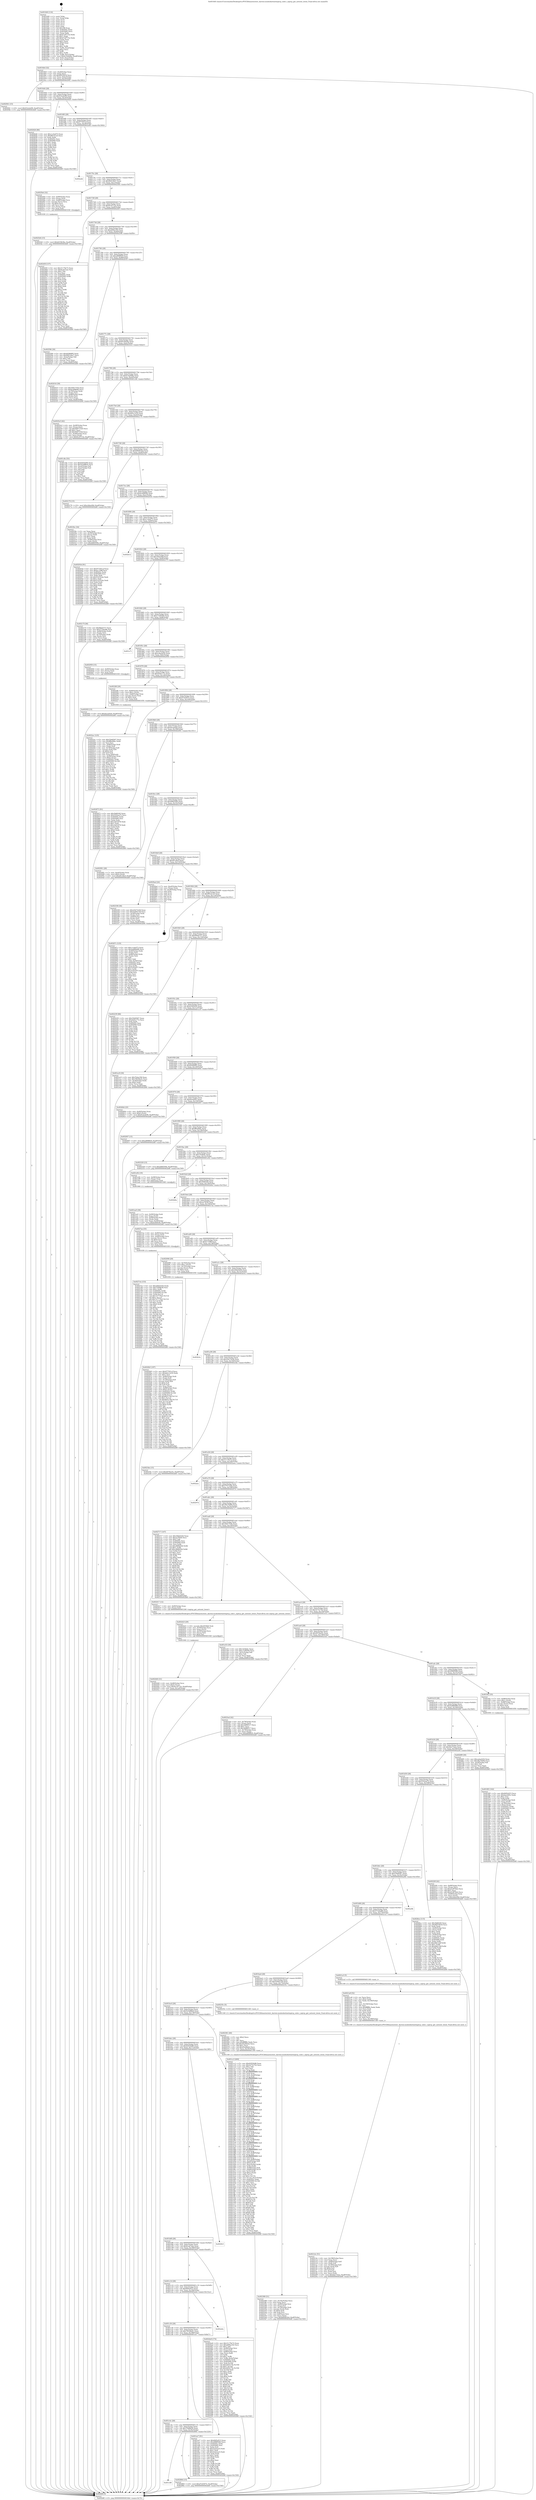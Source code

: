 digraph "0x401640" {
  label = "0x401640 (/mnt/c/Users/mathe/Desktop/tcc/POCII/binaries/extr_darwin-xnubsdnetinetmptcp_subr.c_mptcp_get_notsent_lowat_Final-ollvm.out::main(0))"
  labelloc = "t"
  node[shape=record]

  Entry [label="",width=0.3,height=0.3,shape=circle,fillcolor=black,style=filled]
  "0x4016b4" [label="{
     0x4016b4 [32]\l
     | [instrs]\l
     &nbsp;&nbsp;0x4016b4 \<+6\>: mov -0xa8(%rbp),%eax\l
     &nbsp;&nbsp;0x4016ba \<+2\>: mov %eax,%ecx\l
     &nbsp;&nbsp;0x4016bc \<+6\>: sub $0x8f253618,%ecx\l
     &nbsp;&nbsp;0x4016c2 \<+6\>: mov %eax,-0xbc(%rbp)\l
     &nbsp;&nbsp;0x4016c8 \<+6\>: mov %ecx,-0xc0(%rbp)\l
     &nbsp;&nbsp;0x4016ce \<+6\>: je 0000000000402941 \<main+0x1301\>\l
  }"]
  "0x402941" [label="{
     0x402941 [15]\l
     | [instrs]\l
     &nbsp;&nbsp;0x402941 \<+10\>: movl $0x91dcde99,-0xa8(%rbp)\l
     &nbsp;&nbsp;0x40294b \<+5\>: jmp 0000000000402b8f \<main+0x154f\>\l
  }"]
  "0x4016d4" [label="{
     0x4016d4 [28]\l
     | [instrs]\l
     &nbsp;&nbsp;0x4016d4 \<+5\>: jmp 00000000004016d9 \<main+0x99\>\l
     &nbsp;&nbsp;0x4016d9 \<+6\>: mov -0xbc(%rbp),%eax\l
     &nbsp;&nbsp;0x4016df \<+5\>: sub $0x91dcde99,%eax\l
     &nbsp;&nbsp;0x4016e4 \<+6\>: mov %eax,-0xc4(%rbp)\l
     &nbsp;&nbsp;0x4016ea \<+6\>: je 0000000000402626 \<main+0xfe6\>\l
  }"]
  Exit [label="",width=0.3,height=0.3,shape=circle,fillcolor=black,style=filled,peripheries=2]
  "0x402626" [label="{
     0x402626 [86]\l
     | [instrs]\l
     &nbsp;&nbsp;0x402626 \<+5\>: mov $0xc1c6a073,%eax\l
     &nbsp;&nbsp;0x40262b \<+5\>: mov $0xf85cb125,%ecx\l
     &nbsp;&nbsp;0x402630 \<+2\>: xor %edx,%edx\l
     &nbsp;&nbsp;0x402632 \<+7\>: mov 0x40505c,%esi\l
     &nbsp;&nbsp;0x402639 \<+7\>: mov 0x405060,%edi\l
     &nbsp;&nbsp;0x402640 \<+3\>: sub $0x1,%edx\l
     &nbsp;&nbsp;0x402643 \<+3\>: mov %esi,%r8d\l
     &nbsp;&nbsp;0x402646 \<+3\>: add %edx,%r8d\l
     &nbsp;&nbsp;0x402649 \<+4\>: imul %r8d,%esi\l
     &nbsp;&nbsp;0x40264d \<+3\>: and $0x1,%esi\l
     &nbsp;&nbsp;0x402650 \<+3\>: cmp $0x0,%esi\l
     &nbsp;&nbsp;0x402653 \<+4\>: sete %r9b\l
     &nbsp;&nbsp;0x402657 \<+3\>: cmp $0xa,%edi\l
     &nbsp;&nbsp;0x40265a \<+4\>: setl %r10b\l
     &nbsp;&nbsp;0x40265e \<+3\>: mov %r9b,%r11b\l
     &nbsp;&nbsp;0x402661 \<+3\>: and %r10b,%r11b\l
     &nbsp;&nbsp;0x402664 \<+3\>: xor %r10b,%r9b\l
     &nbsp;&nbsp;0x402667 \<+3\>: or %r9b,%r11b\l
     &nbsp;&nbsp;0x40266a \<+4\>: test $0x1,%r11b\l
     &nbsp;&nbsp;0x40266e \<+3\>: cmovne %ecx,%eax\l
     &nbsp;&nbsp;0x402671 \<+6\>: mov %eax,-0xa8(%rbp)\l
     &nbsp;&nbsp;0x402677 \<+5\>: jmp 0000000000402b8f \<main+0x154f\>\l
  }"]
  "0x4016f0" [label="{
     0x4016f0 [28]\l
     | [instrs]\l
     &nbsp;&nbsp;0x4016f0 \<+5\>: jmp 00000000004016f5 \<main+0xb5\>\l
     &nbsp;&nbsp;0x4016f5 \<+6\>: mov -0xbc(%rbp),%eax\l
     &nbsp;&nbsp;0x4016fb \<+5\>: sub $0x977501cf,%eax\l
     &nbsp;&nbsp;0x401700 \<+6\>: mov %eax,-0xc8(%rbp)\l
     &nbsp;&nbsp;0x401706 \<+6\>: je 0000000000402a4d \<main+0x140d\>\l
  }"]
  "0x40295f" [label="{
     0x40295f [15]\l
     | [instrs]\l
     &nbsp;&nbsp;0x40295f \<+10\>: movl $0xdacae0a0,-0xa8(%rbp)\l
     &nbsp;&nbsp;0x402969 \<+5\>: jmp 0000000000402b8f \<main+0x154f\>\l
  }"]
  "0x402a4d" [label="{
     0x402a4d\l
  }", style=dashed]
  "0x40170c" [label="{
     0x40170c [28]\l
     | [instrs]\l
     &nbsp;&nbsp;0x40170c \<+5\>: jmp 0000000000401711 \<main+0xd1\>\l
     &nbsp;&nbsp;0x401711 \<+6\>: mov -0xbc(%rbp),%eax\l
     &nbsp;&nbsp;0x401717 \<+5\>: sub $0x9b914be7,%eax\l
     &nbsp;&nbsp;0x40171c \<+6\>: mov %eax,-0xcc(%rbp)\l
     &nbsp;&nbsp;0x401722 \<+6\>: je 00000000004025b4 \<main+0xf74\>\l
  }"]
  "0x401c68" [label="{
     0x401c68\l
  }", style=dashed]
  "0x4025b4" [label="{
     0x4025b4 [32]\l
     | [instrs]\l
     &nbsp;&nbsp;0x4025b4 \<+4\>: mov -0x80(%rbp),%rax\l
     &nbsp;&nbsp;0x4025b8 \<+3\>: mov (%rax),%rax\l
     &nbsp;&nbsp;0x4025bb \<+4\>: mov -0x48(%rbp),%rcx\l
     &nbsp;&nbsp;0x4025bf \<+3\>: movslq (%rcx),%rcx\l
     &nbsp;&nbsp;0x4025c2 \<+4\>: shl $0x4,%rcx\l
     &nbsp;&nbsp;0x4025c6 \<+3\>: add %rcx,%rax\l
     &nbsp;&nbsp;0x4025c9 \<+3\>: mov (%rax),%rax\l
     &nbsp;&nbsp;0x4025cc \<+3\>: mov %rax,%rdi\l
     &nbsp;&nbsp;0x4025cf \<+5\>: call 0000000000401030 \<free@plt\>\l
     | [calls]\l
     &nbsp;&nbsp;0x401030 \{1\} (unknown)\l
  }"]
  "0x401728" [label="{
     0x401728 [28]\l
     | [instrs]\l
     &nbsp;&nbsp;0x401728 \<+5\>: jmp 000000000040172d \<main+0xed\>\l
     &nbsp;&nbsp;0x40172d \<+6\>: mov -0xbc(%rbp),%eax\l
     &nbsp;&nbsp;0x401733 \<+5\>: sub $0x9cc9713e,%eax\l
     &nbsp;&nbsp;0x401738 \<+6\>: mov %eax,-0xd0(%rbp)\l
     &nbsp;&nbsp;0x40173e \<+6\>: je 000000000040245f \<main+0xe1f\>\l
  }"]
  "0x402864" [label="{
     0x402864 [15]\l
     | [instrs]\l
     &nbsp;&nbsp;0x402864 \<+10\>: movl $0xd7e03072,-0xa8(%rbp)\l
     &nbsp;&nbsp;0x40286e \<+5\>: jmp 0000000000402b8f \<main+0x154f\>\l
  }"]
  "0x40245f" [label="{
     0x40245f [137]\l
     | [instrs]\l
     &nbsp;&nbsp;0x40245f \<+5\>: mov $0x31179e72,%eax\l
     &nbsp;&nbsp;0x402464 \<+5\>: mov $0x6cab7eae,%ecx\l
     &nbsp;&nbsp;0x402469 \<+2\>: mov $0x1,%dl\l
     &nbsp;&nbsp;0x40246b \<+2\>: xor %esi,%esi\l
     &nbsp;&nbsp;0x40246d \<+7\>: mov 0x40505c,%edi\l
     &nbsp;&nbsp;0x402474 \<+8\>: mov 0x405060,%r8d\l
     &nbsp;&nbsp;0x40247c \<+3\>: sub $0x1,%esi\l
     &nbsp;&nbsp;0x40247f \<+3\>: mov %edi,%r9d\l
     &nbsp;&nbsp;0x402482 \<+3\>: add %esi,%r9d\l
     &nbsp;&nbsp;0x402485 \<+4\>: imul %r9d,%edi\l
     &nbsp;&nbsp;0x402489 \<+3\>: and $0x1,%edi\l
     &nbsp;&nbsp;0x40248c \<+3\>: cmp $0x0,%edi\l
     &nbsp;&nbsp;0x40248f \<+4\>: sete %r10b\l
     &nbsp;&nbsp;0x402493 \<+4\>: cmp $0xa,%r8d\l
     &nbsp;&nbsp;0x402497 \<+4\>: setl %r11b\l
     &nbsp;&nbsp;0x40249b \<+3\>: mov %r10b,%bl\l
     &nbsp;&nbsp;0x40249e \<+3\>: xor $0xff,%bl\l
     &nbsp;&nbsp;0x4024a1 \<+3\>: mov %r11b,%r14b\l
     &nbsp;&nbsp;0x4024a4 \<+4\>: xor $0xff,%r14b\l
     &nbsp;&nbsp;0x4024a8 \<+3\>: xor $0x1,%dl\l
     &nbsp;&nbsp;0x4024ab \<+3\>: mov %bl,%r15b\l
     &nbsp;&nbsp;0x4024ae \<+4\>: and $0xff,%r15b\l
     &nbsp;&nbsp;0x4024b2 \<+3\>: and %dl,%r10b\l
     &nbsp;&nbsp;0x4024b5 \<+3\>: mov %r14b,%r12b\l
     &nbsp;&nbsp;0x4024b8 \<+4\>: and $0xff,%r12b\l
     &nbsp;&nbsp;0x4024bc \<+3\>: and %dl,%r11b\l
     &nbsp;&nbsp;0x4024bf \<+3\>: or %r10b,%r15b\l
     &nbsp;&nbsp;0x4024c2 \<+3\>: or %r11b,%r12b\l
     &nbsp;&nbsp;0x4024c5 \<+3\>: xor %r12b,%r15b\l
     &nbsp;&nbsp;0x4024c8 \<+3\>: or %r14b,%bl\l
     &nbsp;&nbsp;0x4024cb \<+3\>: xor $0xff,%bl\l
     &nbsp;&nbsp;0x4024ce \<+3\>: or $0x1,%dl\l
     &nbsp;&nbsp;0x4024d1 \<+2\>: and %dl,%bl\l
     &nbsp;&nbsp;0x4024d3 \<+3\>: or %bl,%r15b\l
     &nbsp;&nbsp;0x4024d6 \<+4\>: test $0x1,%r15b\l
     &nbsp;&nbsp;0x4024da \<+3\>: cmovne %ecx,%eax\l
     &nbsp;&nbsp;0x4024dd \<+6\>: mov %eax,-0xa8(%rbp)\l
     &nbsp;&nbsp;0x4024e3 \<+5\>: jmp 0000000000402b8f \<main+0x154f\>\l
  }"]
  "0x401744" [label="{
     0x401744 [28]\l
     | [instrs]\l
     &nbsp;&nbsp;0x401744 \<+5\>: jmp 0000000000401749 \<main+0x109\>\l
     &nbsp;&nbsp;0x401749 \<+6\>: mov -0xbc(%rbp),%eax\l
     &nbsp;&nbsp;0x40174f \<+5\>: sub $0xa690a162,%eax\l
     &nbsp;&nbsp;0x401754 \<+6\>: mov %eax,-0xd4(%rbp)\l
     &nbsp;&nbsp;0x40175a \<+6\>: je 0000000000402596 \<main+0xf56\>\l
  }"]
  "0x4027cb" [label="{
     0x4027cb [153]\l
     | [instrs]\l
     &nbsp;&nbsp;0x4027cb \<+5\>: mov $0x206d3244,%edx\l
     &nbsp;&nbsp;0x4027d0 \<+5\>: mov $0x7f368b36,%esi\l
     &nbsp;&nbsp;0x4027d5 \<+3\>: mov $0x1,%r8b\l
     &nbsp;&nbsp;0x4027d8 \<+8\>: mov 0x40505c,%r9d\l
     &nbsp;&nbsp;0x4027e0 \<+8\>: mov 0x405060,%r10d\l
     &nbsp;&nbsp;0x4027e8 \<+3\>: mov %r9d,%r11d\l
     &nbsp;&nbsp;0x4027eb \<+7\>: sub $0x7e7779a3,%r11d\l
     &nbsp;&nbsp;0x4027f2 \<+4\>: sub $0x1,%r11d\l
     &nbsp;&nbsp;0x4027f6 \<+7\>: add $0x7e7779a3,%r11d\l
     &nbsp;&nbsp;0x4027fd \<+4\>: imul %r11d,%r9d\l
     &nbsp;&nbsp;0x402801 \<+4\>: and $0x1,%r9d\l
     &nbsp;&nbsp;0x402805 \<+4\>: cmp $0x0,%r9d\l
     &nbsp;&nbsp;0x402809 \<+3\>: sete %bl\l
     &nbsp;&nbsp;0x40280c \<+4\>: cmp $0xa,%r10d\l
     &nbsp;&nbsp;0x402810 \<+4\>: setl %r14b\l
     &nbsp;&nbsp;0x402814 \<+3\>: mov %bl,%r15b\l
     &nbsp;&nbsp;0x402817 \<+4\>: xor $0xff,%r15b\l
     &nbsp;&nbsp;0x40281b \<+3\>: mov %r14b,%r12b\l
     &nbsp;&nbsp;0x40281e \<+4\>: xor $0xff,%r12b\l
     &nbsp;&nbsp;0x402822 \<+4\>: xor $0x1,%r8b\l
     &nbsp;&nbsp;0x402826 \<+3\>: mov %r15b,%r13b\l
     &nbsp;&nbsp;0x402829 \<+4\>: and $0xff,%r13b\l
     &nbsp;&nbsp;0x40282d \<+3\>: and %r8b,%bl\l
     &nbsp;&nbsp;0x402830 \<+3\>: mov %r12b,%al\l
     &nbsp;&nbsp;0x402833 \<+2\>: and $0xff,%al\l
     &nbsp;&nbsp;0x402835 \<+3\>: and %r8b,%r14b\l
     &nbsp;&nbsp;0x402838 \<+3\>: or %bl,%r13b\l
     &nbsp;&nbsp;0x40283b \<+3\>: or %r14b,%al\l
     &nbsp;&nbsp;0x40283e \<+3\>: xor %al,%r13b\l
     &nbsp;&nbsp;0x402841 \<+3\>: or %r12b,%r15b\l
     &nbsp;&nbsp;0x402844 \<+4\>: xor $0xff,%r15b\l
     &nbsp;&nbsp;0x402848 \<+4\>: or $0x1,%r8b\l
     &nbsp;&nbsp;0x40284c \<+3\>: and %r8b,%r15b\l
     &nbsp;&nbsp;0x40284f \<+3\>: or %r15b,%r13b\l
     &nbsp;&nbsp;0x402852 \<+4\>: test $0x1,%r13b\l
     &nbsp;&nbsp;0x402856 \<+3\>: cmovne %esi,%edx\l
     &nbsp;&nbsp;0x402859 \<+6\>: mov %edx,-0xa8(%rbp)\l
     &nbsp;&nbsp;0x40285f \<+5\>: jmp 0000000000402b8f \<main+0x154f\>\l
  }"]
  "0x402596" [label="{
     0x402596 [30]\l
     | [instrs]\l
     &nbsp;&nbsp;0x402596 \<+5\>: mov $0xfd286885,%eax\l
     &nbsp;&nbsp;0x40259b \<+5\>: mov $0x9b914be7,%ecx\l
     &nbsp;&nbsp;0x4025a0 \<+3\>: mov -0x2a(%rbp),%dl\l
     &nbsp;&nbsp;0x4025a3 \<+3\>: test $0x1,%dl\l
     &nbsp;&nbsp;0x4025a6 \<+3\>: cmovne %ecx,%eax\l
     &nbsp;&nbsp;0x4025a9 \<+6\>: mov %eax,-0xa8(%rbp)\l
     &nbsp;&nbsp;0x4025af \<+5\>: jmp 0000000000402b8f \<main+0x154f\>\l
  }"]
  "0x401760" [label="{
     0x401760 [28]\l
     | [instrs]\l
     &nbsp;&nbsp;0x401760 \<+5\>: jmp 0000000000401765 \<main+0x125\>\l
     &nbsp;&nbsp;0x401765 \<+6\>: mov -0xbc(%rbp),%eax\l
     &nbsp;&nbsp;0x40176b \<+5\>: sub $0xa8f9f829,%eax\l
     &nbsp;&nbsp;0x401770 \<+6\>: mov %eax,-0xd8(%rbp)\l
     &nbsp;&nbsp;0x401776 \<+6\>: je 0000000000402016 \<main+0x9d6\>\l
  }"]
  "0x4025d4" [label="{
     0x4025d4 [15]\l
     | [instrs]\l
     &nbsp;&nbsp;0x4025d4 \<+10\>: movl $0xb019b36a,-0xa8(%rbp)\l
     &nbsp;&nbsp;0x4025de \<+5\>: jmp 0000000000402b8f \<main+0x154f\>\l
  }"]
  "0x402016" [label="{
     0x402016 [39]\l
     | [instrs]\l
     &nbsp;&nbsp;0x402016 \<+5\>: mov $0x3b81753b,%eax\l
     &nbsp;&nbsp;0x40201b \<+5\>: mov $0xbcd98646,%ecx\l
     &nbsp;&nbsp;0x402020 \<+4\>: mov -0x78(%rbp),%rdx\l
     &nbsp;&nbsp;0x402024 \<+2\>: mov (%rdx),%esi\l
     &nbsp;&nbsp;0x402026 \<+7\>: mov -0x88(%rbp),%rdx\l
     &nbsp;&nbsp;0x40202d \<+2\>: cmp (%rdx),%esi\l
     &nbsp;&nbsp;0x40202f \<+3\>: cmovl %ecx,%eax\l
     &nbsp;&nbsp;0x402032 \<+6\>: mov %eax,-0xa8(%rbp)\l
     &nbsp;&nbsp;0x402038 \<+5\>: jmp 0000000000402b8f \<main+0x154f\>\l
  }"]
  "0x40177c" [label="{
     0x40177c [28]\l
     | [instrs]\l
     &nbsp;&nbsp;0x40177c \<+5\>: jmp 0000000000401781 \<main+0x141\>\l
     &nbsp;&nbsp;0x401781 \<+6\>: mov -0xbc(%rbp),%eax\l
     &nbsp;&nbsp;0x401787 \<+5\>: sub $0xb019b36a,%eax\l
     &nbsp;&nbsp;0x40178c \<+6\>: mov %eax,-0xdc(%rbp)\l
     &nbsp;&nbsp;0x401792 \<+6\>: je 00000000004025e3 \<main+0xfa3\>\l
  }"]
  "0x402440" [label="{
     0x402440 [31]\l
     | [instrs]\l
     &nbsp;&nbsp;0x402440 \<+4\>: mov -0x48(%rbp),%rcx\l
     &nbsp;&nbsp;0x402444 \<+6\>: movl $0x0,(%rcx)\l
     &nbsp;&nbsp;0x40244a \<+10\>: movl $0x9cc9713e,-0xa8(%rbp)\l
     &nbsp;&nbsp;0x402454 \<+6\>: mov %eax,-0x1a0(%rbp)\l
     &nbsp;&nbsp;0x40245a \<+5\>: jmp 0000000000402b8f \<main+0x154f\>\l
  }"]
  "0x4025e3" [label="{
     0x4025e3 [42]\l
     | [instrs]\l
     &nbsp;&nbsp;0x4025e3 \<+4\>: mov -0x48(%rbp),%rax\l
     &nbsp;&nbsp;0x4025e7 \<+2\>: mov (%rax),%ecx\l
     &nbsp;&nbsp;0x4025e9 \<+6\>: sub $0x94971520,%ecx\l
     &nbsp;&nbsp;0x4025ef \<+3\>: add $0x1,%ecx\l
     &nbsp;&nbsp;0x4025f2 \<+6\>: add $0x94971520,%ecx\l
     &nbsp;&nbsp;0x4025f8 \<+4\>: mov -0x48(%rbp),%rax\l
     &nbsp;&nbsp;0x4025fc \<+2\>: mov %ecx,(%rax)\l
     &nbsp;&nbsp;0x4025fe \<+10\>: movl $0x9cc9713e,-0xa8(%rbp)\l
     &nbsp;&nbsp;0x402608 \<+5\>: jmp 0000000000402b8f \<main+0x154f\>\l
  }"]
  "0x401798" [label="{
     0x401798 [28]\l
     | [instrs]\l
     &nbsp;&nbsp;0x401798 \<+5\>: jmp 000000000040179d \<main+0x15d\>\l
     &nbsp;&nbsp;0x40179d \<+6\>: mov -0xbc(%rbp),%eax\l
     &nbsp;&nbsp;0x4017a3 \<+5\>: sub $0xb14a648a,%eax\l
     &nbsp;&nbsp;0x4017a8 \<+6\>: mov %eax,-0xe0(%rbp)\l
     &nbsp;&nbsp;0x4017ae \<+6\>: je 0000000000401c8e \<main+0x64e\>\l
  }"]
  "0x402423" [label="{
     0x402423 [29]\l
     | [instrs]\l
     &nbsp;&nbsp;0x402423 \<+10\>: movabs $0x4030b6,%rdi\l
     &nbsp;&nbsp;0x40242d \<+4\>: mov -0x50(%rbp),%rcx\l
     &nbsp;&nbsp;0x402431 \<+2\>: mov %eax,(%rcx)\l
     &nbsp;&nbsp;0x402433 \<+4\>: mov -0x50(%rbp),%rcx\l
     &nbsp;&nbsp;0x402437 \<+2\>: mov (%rcx),%esi\l
     &nbsp;&nbsp;0x402439 \<+2\>: mov $0x0,%al\l
     &nbsp;&nbsp;0x40243b \<+5\>: call 0000000000401040 \<printf@plt\>\l
     | [calls]\l
     &nbsp;&nbsp;0x401040 \{1\} (unknown)\l
  }"]
  "0x401c8e" [label="{
     0x401c8e [53]\l
     | [instrs]\l
     &nbsp;&nbsp;0x401c8e \<+5\>: mov $0x62f32b96,%eax\l
     &nbsp;&nbsp;0x401c93 \<+5\>: mov $0x5e5d88c6,%ecx\l
     &nbsp;&nbsp;0x401c98 \<+6\>: mov -0xa2(%rbp),%dl\l
     &nbsp;&nbsp;0x401c9e \<+7\>: mov -0xa1(%rbp),%sil\l
     &nbsp;&nbsp;0x401ca5 \<+3\>: mov %dl,%dil\l
     &nbsp;&nbsp;0x401ca8 \<+3\>: and %sil,%dil\l
     &nbsp;&nbsp;0x401cab \<+3\>: xor %sil,%dl\l
     &nbsp;&nbsp;0x401cae \<+3\>: or %dl,%dil\l
     &nbsp;&nbsp;0x401cb1 \<+4\>: test $0x1,%dil\l
     &nbsp;&nbsp;0x401cb5 \<+3\>: cmovne %ecx,%eax\l
     &nbsp;&nbsp;0x401cb8 \<+6\>: mov %eax,-0xa8(%rbp)\l
     &nbsp;&nbsp;0x401cbe \<+5\>: jmp 0000000000402b8f \<main+0x154f\>\l
  }"]
  "0x4017b4" [label="{
     0x4017b4 [28]\l
     | [instrs]\l
     &nbsp;&nbsp;0x4017b4 \<+5\>: jmp 00000000004017b9 \<main+0x179\>\l
     &nbsp;&nbsp;0x4017b9 \<+6\>: mov -0xbc(%rbp),%eax\l
     &nbsp;&nbsp;0x4017bf \<+5\>: sub $0xb62c1d18,%eax\l
     &nbsp;&nbsp;0x4017c4 \<+6\>: mov %eax,-0xe4(%rbp)\l
     &nbsp;&nbsp;0x4017ca \<+6\>: je 0000000000402170 \<main+0xb30\>\l
  }"]
  "0x402b8f" [label="{
     0x402b8f [5]\l
     | [instrs]\l
     &nbsp;&nbsp;0x402b8f \<+5\>: jmp 00000000004016b4 \<main+0x74\>\l
  }"]
  "0x401640" [label="{
     0x401640 [116]\l
     | [instrs]\l
     &nbsp;&nbsp;0x401640 \<+1\>: push %rbp\l
     &nbsp;&nbsp;0x401641 \<+3\>: mov %rsp,%rbp\l
     &nbsp;&nbsp;0x401644 \<+2\>: push %r15\l
     &nbsp;&nbsp;0x401646 \<+2\>: push %r14\l
     &nbsp;&nbsp;0x401648 \<+2\>: push %r13\l
     &nbsp;&nbsp;0x40164a \<+2\>: push %r12\l
     &nbsp;&nbsp;0x40164c \<+1\>: push %rbx\l
     &nbsp;&nbsp;0x40164d \<+7\>: sub $0x198,%rsp\l
     &nbsp;&nbsp;0x401654 \<+7\>: mov 0x40505c,%eax\l
     &nbsp;&nbsp;0x40165b \<+7\>: mov 0x405060,%ecx\l
     &nbsp;&nbsp;0x401662 \<+2\>: mov %eax,%edx\l
     &nbsp;&nbsp;0x401664 \<+6\>: sub $0xb7a9715a,%edx\l
     &nbsp;&nbsp;0x40166a \<+3\>: sub $0x1,%edx\l
     &nbsp;&nbsp;0x40166d \<+6\>: add $0xb7a9715a,%edx\l
     &nbsp;&nbsp;0x401673 \<+3\>: imul %edx,%eax\l
     &nbsp;&nbsp;0x401676 \<+3\>: and $0x1,%eax\l
     &nbsp;&nbsp;0x401679 \<+3\>: cmp $0x0,%eax\l
     &nbsp;&nbsp;0x40167c \<+4\>: sete %r8b\l
     &nbsp;&nbsp;0x401680 \<+4\>: and $0x1,%r8b\l
     &nbsp;&nbsp;0x401684 \<+7\>: mov %r8b,-0xa2(%rbp)\l
     &nbsp;&nbsp;0x40168b \<+3\>: cmp $0xa,%ecx\l
     &nbsp;&nbsp;0x40168e \<+4\>: setl %r8b\l
     &nbsp;&nbsp;0x401692 \<+4\>: and $0x1,%r8b\l
     &nbsp;&nbsp;0x401696 \<+7\>: mov %r8b,-0xa1(%rbp)\l
     &nbsp;&nbsp;0x40169d \<+10\>: movl $0xb14a648a,-0xa8(%rbp)\l
     &nbsp;&nbsp;0x4016a7 \<+6\>: mov %edi,-0xac(%rbp)\l
     &nbsp;&nbsp;0x4016ad \<+7\>: mov %rsi,-0xb8(%rbp)\l
  }"]
  "0x402389" [label="{
     0x402389 [51]\l
     | [instrs]\l
     &nbsp;&nbsp;0x402389 \<+6\>: mov -0x19c(%rbp),%ecx\l
     &nbsp;&nbsp;0x40238f \<+3\>: imul %eax,%ecx\l
     &nbsp;&nbsp;0x402392 \<+4\>: mov -0x80(%rbp),%rsi\l
     &nbsp;&nbsp;0x402396 \<+3\>: mov (%rsi),%rsi\l
     &nbsp;&nbsp;0x402399 \<+4\>: mov -0x78(%rbp),%rdi\l
     &nbsp;&nbsp;0x40239d \<+3\>: movslq (%rdi),%rdi\l
     &nbsp;&nbsp;0x4023a0 \<+4\>: shl $0x4,%rdi\l
     &nbsp;&nbsp;0x4023a4 \<+3\>: add %rdi,%rsi\l
     &nbsp;&nbsp;0x4023a7 \<+4\>: mov 0x8(%rsi),%rsi\l
     &nbsp;&nbsp;0x4023ab \<+2\>: mov %ecx,(%rsi)\l
     &nbsp;&nbsp;0x4023ad \<+10\>: movl $0xb800b3ed,-0xa8(%rbp)\l
     &nbsp;&nbsp;0x4023b7 \<+5\>: jmp 0000000000402b8f \<main+0x154f\>\l
  }"]
  "0x402170" [label="{
     0x402170 [15]\l
     | [instrs]\l
     &nbsp;&nbsp;0x402170 \<+10\>: movl $0xc6dee0bf,-0xa8(%rbp)\l
     &nbsp;&nbsp;0x40217a \<+5\>: jmp 0000000000402b8f \<main+0x154f\>\l
  }"]
  "0x4017d0" [label="{
     0x4017d0 [28]\l
     | [instrs]\l
     &nbsp;&nbsp;0x4017d0 \<+5\>: jmp 00000000004017d5 \<main+0x195\>\l
     &nbsp;&nbsp;0x4017d5 \<+6\>: mov -0xbc(%rbp),%eax\l
     &nbsp;&nbsp;0x4017db \<+5\>: sub $0xb800b3ed,%eax\l
     &nbsp;&nbsp;0x4017e0 \<+6\>: mov %eax,-0xe8(%rbp)\l
     &nbsp;&nbsp;0x4017e6 \<+6\>: je 00000000004023bc \<main+0xd7c\>\l
  }"]
  "0x402361" [label="{
     0x402361 [40]\l
     | [instrs]\l
     &nbsp;&nbsp;0x402361 \<+5\>: mov $0x2,%ecx\l
     &nbsp;&nbsp;0x402366 \<+1\>: cltd\l
     &nbsp;&nbsp;0x402367 \<+2\>: idiv %ecx\l
     &nbsp;&nbsp;0x402369 \<+6\>: imul $0xfffffffe,%edx,%ecx\l
     &nbsp;&nbsp;0x40236f \<+6\>: add $0x45e46eb2,%ecx\l
     &nbsp;&nbsp;0x402375 \<+3\>: add $0x1,%ecx\l
     &nbsp;&nbsp;0x402378 \<+6\>: sub $0x45e46eb2,%ecx\l
     &nbsp;&nbsp;0x40237e \<+6\>: mov %ecx,-0x19c(%rbp)\l
     &nbsp;&nbsp;0x402384 \<+5\>: call 0000000000401160 \<next_i\>\l
     | [calls]\l
     &nbsp;&nbsp;0x401160 \{1\} (/mnt/c/Users/mathe/Desktop/tcc/POCII/binaries/extr_darwin-xnubsdnetinetmptcp_subr.c_mptcp_get_notsent_lowat_Final-ollvm.out::next_i)\l
  }"]
  "0x4023bc" [label="{
     0x4023bc [34]\l
     | [instrs]\l
     &nbsp;&nbsp;0x4023bc \<+2\>: xor %eax,%eax\l
     &nbsp;&nbsp;0x4023be \<+4\>: mov -0x58(%rbp),%rcx\l
     &nbsp;&nbsp;0x4023c2 \<+2\>: mov (%rcx),%edx\l
     &nbsp;&nbsp;0x4023c4 \<+3\>: sub $0x1,%eax\l
     &nbsp;&nbsp;0x4023c7 \<+2\>: sub %eax,%edx\l
     &nbsp;&nbsp;0x4023c9 \<+4\>: mov -0x58(%rbp),%rcx\l
     &nbsp;&nbsp;0x4023cd \<+2\>: mov %edx,(%rcx)\l
     &nbsp;&nbsp;0x4023cf \<+10\>: movl $0xdd6f350b,-0xa8(%rbp)\l
     &nbsp;&nbsp;0x4023d9 \<+5\>: jmp 0000000000402b8f \<main+0x154f\>\l
  }"]
  "0x4017ec" [label="{
     0x4017ec [28]\l
     | [instrs]\l
     &nbsp;&nbsp;0x4017ec \<+5\>: jmp 00000000004017f1 \<main+0x1b1\>\l
     &nbsp;&nbsp;0x4017f1 \<+6\>: mov -0xbc(%rbp),%eax\l
     &nbsp;&nbsp;0x4017f7 \<+5\>: sub $0xbcd98646,%eax\l
     &nbsp;&nbsp;0x4017fc \<+6\>: mov %eax,-0xec(%rbp)\l
     &nbsp;&nbsp;0x401802 \<+6\>: je 000000000040203d \<main+0x9fd\>\l
  }"]
  "0x4022ac" [label="{
     0x4022ac [125]\l
     | [instrs]\l
     &nbsp;&nbsp;0x4022ac \<+5\>: mov $0x53bf4567,%ecx\l
     &nbsp;&nbsp;0x4022b1 \<+5\>: mov $0xff6a08dc,%edx\l
     &nbsp;&nbsp;0x4022b6 \<+2\>: xor %esi,%esi\l
     &nbsp;&nbsp;0x4022b8 \<+4\>: mov -0x80(%rbp),%rdi\l
     &nbsp;&nbsp;0x4022bc \<+3\>: mov (%rdi),%rdi\l
     &nbsp;&nbsp;0x4022bf \<+4\>: mov -0x78(%rbp),%r8\l
     &nbsp;&nbsp;0x4022c3 \<+3\>: movslq (%r8),%r8\l
     &nbsp;&nbsp;0x4022c6 \<+4\>: shl $0x4,%r8\l
     &nbsp;&nbsp;0x4022ca \<+3\>: add %r8,%rdi\l
     &nbsp;&nbsp;0x4022cd \<+4\>: mov %rax,0x8(%rdi)\l
     &nbsp;&nbsp;0x4022d1 \<+4\>: mov -0x58(%rbp),%rax\l
     &nbsp;&nbsp;0x4022d5 \<+6\>: movl $0x0,(%rax)\l
     &nbsp;&nbsp;0x4022db \<+8\>: mov 0x40505c,%r9d\l
     &nbsp;&nbsp;0x4022e3 \<+8\>: mov 0x405060,%r10d\l
     &nbsp;&nbsp;0x4022eb \<+3\>: sub $0x1,%esi\l
     &nbsp;&nbsp;0x4022ee \<+3\>: mov %r9d,%r11d\l
     &nbsp;&nbsp;0x4022f1 \<+3\>: add %esi,%r11d\l
     &nbsp;&nbsp;0x4022f4 \<+4\>: imul %r11d,%r9d\l
     &nbsp;&nbsp;0x4022f8 \<+4\>: and $0x1,%r9d\l
     &nbsp;&nbsp;0x4022fc \<+4\>: cmp $0x0,%r9d\l
     &nbsp;&nbsp;0x402300 \<+3\>: sete %bl\l
     &nbsp;&nbsp;0x402303 \<+4\>: cmp $0xa,%r10d\l
     &nbsp;&nbsp;0x402307 \<+4\>: setl %r14b\l
     &nbsp;&nbsp;0x40230b \<+3\>: mov %bl,%r15b\l
     &nbsp;&nbsp;0x40230e \<+3\>: and %r14b,%r15b\l
     &nbsp;&nbsp;0x402311 \<+3\>: xor %r14b,%bl\l
     &nbsp;&nbsp;0x402314 \<+3\>: or %bl,%r15b\l
     &nbsp;&nbsp;0x402317 \<+4\>: test $0x1,%r15b\l
     &nbsp;&nbsp;0x40231b \<+3\>: cmovne %edx,%ecx\l
     &nbsp;&nbsp;0x40231e \<+6\>: mov %ecx,-0xa8(%rbp)\l
     &nbsp;&nbsp;0x402324 \<+5\>: jmp 0000000000402b8f \<main+0x154f\>\l
  }"]
  "0x40203d" [label="{
     0x40203d [91]\l
     | [instrs]\l
     &nbsp;&nbsp;0x40203d \<+5\>: mov $0x977501cf,%eax\l
     &nbsp;&nbsp;0x402042 \<+5\>: mov $0xb1759ff,%ecx\l
     &nbsp;&nbsp;0x402047 \<+7\>: mov 0x40505c,%edx\l
     &nbsp;&nbsp;0x40204e \<+7\>: mov 0x405060,%esi\l
     &nbsp;&nbsp;0x402055 \<+2\>: mov %edx,%edi\l
     &nbsp;&nbsp;0x402057 \<+6\>: sub $0x51433cbe,%edi\l
     &nbsp;&nbsp;0x40205d \<+3\>: sub $0x1,%edi\l
     &nbsp;&nbsp;0x402060 \<+6\>: add $0x51433cbe,%edi\l
     &nbsp;&nbsp;0x402066 \<+3\>: imul %edi,%edx\l
     &nbsp;&nbsp;0x402069 \<+3\>: and $0x1,%edx\l
     &nbsp;&nbsp;0x40206c \<+3\>: cmp $0x0,%edx\l
     &nbsp;&nbsp;0x40206f \<+4\>: sete %r8b\l
     &nbsp;&nbsp;0x402073 \<+3\>: cmp $0xa,%esi\l
     &nbsp;&nbsp;0x402076 \<+4\>: setl %r9b\l
     &nbsp;&nbsp;0x40207a \<+3\>: mov %r8b,%r10b\l
     &nbsp;&nbsp;0x40207d \<+3\>: and %r9b,%r10b\l
     &nbsp;&nbsp;0x402080 \<+3\>: xor %r9b,%r8b\l
     &nbsp;&nbsp;0x402083 \<+3\>: or %r8b,%r10b\l
     &nbsp;&nbsp;0x402086 \<+4\>: test $0x1,%r10b\l
     &nbsp;&nbsp;0x40208a \<+3\>: cmovne %ecx,%eax\l
     &nbsp;&nbsp;0x40208d \<+6\>: mov %eax,-0xa8(%rbp)\l
     &nbsp;&nbsp;0x402093 \<+5\>: jmp 0000000000402b8f \<main+0x154f\>\l
  }"]
  "0x401808" [label="{
     0x401808 [28]\l
     | [instrs]\l
     &nbsp;&nbsp;0x401808 \<+5\>: jmp 000000000040180d \<main+0x1cd\>\l
     &nbsp;&nbsp;0x40180d \<+6\>: mov -0xbc(%rbp),%eax\l
     &nbsp;&nbsp;0x401813 \<+5\>: sub $0xc1c6a073,%eax\l
     &nbsp;&nbsp;0x401818 \<+6\>: mov %eax,-0xf0(%rbp)\l
     &nbsp;&nbsp;0x40181e \<+6\>: je 0000000000402b12 \<main+0x14d2\>\l
  }"]
  "0x4021dc" [label="{
     0x4021dc [51]\l
     | [instrs]\l
     &nbsp;&nbsp;0x4021dc \<+6\>: mov -0x198(%rbp),%ecx\l
     &nbsp;&nbsp;0x4021e2 \<+3\>: imul %eax,%ecx\l
     &nbsp;&nbsp;0x4021e5 \<+4\>: mov -0x80(%rbp),%r8\l
     &nbsp;&nbsp;0x4021e9 \<+3\>: mov (%r8),%r8\l
     &nbsp;&nbsp;0x4021ec \<+4\>: mov -0x78(%rbp),%r9\l
     &nbsp;&nbsp;0x4021f0 \<+3\>: movslq (%r9),%r9\l
     &nbsp;&nbsp;0x4021f3 \<+4\>: shl $0x4,%r9\l
     &nbsp;&nbsp;0x4021f7 \<+3\>: add %r9,%r8\l
     &nbsp;&nbsp;0x4021fa \<+3\>: mov (%r8),%r8\l
     &nbsp;&nbsp;0x4021fd \<+3\>: mov %ecx,(%r8)\l
     &nbsp;&nbsp;0x402200 \<+10\>: movl $0x4da71bea,-0xa8(%rbp)\l
     &nbsp;&nbsp;0x40220a \<+5\>: jmp 0000000000402b8f \<main+0x154f\>\l
  }"]
  "0x402b12" [label="{
     0x402b12\l
  }", style=dashed]
  "0x401824" [label="{
     0x401824 [28]\l
     | [instrs]\l
     &nbsp;&nbsp;0x401824 \<+5\>: jmp 0000000000401829 \<main+0x1e9\>\l
     &nbsp;&nbsp;0x401829 \<+6\>: mov -0xbc(%rbp),%eax\l
     &nbsp;&nbsp;0x40182f \<+5\>: sub $0xc6dee0bf,%eax\l
     &nbsp;&nbsp;0x401834 \<+6\>: mov %eax,-0xf4(%rbp)\l
     &nbsp;&nbsp;0x40183a \<+6\>: je 000000000040217f \<main+0xb3f\>\l
  }"]
  "0x4021a8" [label="{
     0x4021a8 [52]\l
     | [instrs]\l
     &nbsp;&nbsp;0x4021a8 \<+2\>: xor %ecx,%ecx\l
     &nbsp;&nbsp;0x4021aa \<+5\>: mov $0x2,%edx\l
     &nbsp;&nbsp;0x4021af \<+6\>: mov %edx,-0x194(%rbp)\l
     &nbsp;&nbsp;0x4021b5 \<+1\>: cltd\l
     &nbsp;&nbsp;0x4021b6 \<+6\>: mov -0x194(%rbp),%esi\l
     &nbsp;&nbsp;0x4021bc \<+2\>: idiv %esi\l
     &nbsp;&nbsp;0x4021be \<+6\>: imul $0xfffffffe,%edx,%edx\l
     &nbsp;&nbsp;0x4021c4 \<+2\>: mov %ecx,%edi\l
     &nbsp;&nbsp;0x4021c6 \<+2\>: sub %edx,%edi\l
     &nbsp;&nbsp;0x4021c8 \<+2\>: mov %ecx,%edx\l
     &nbsp;&nbsp;0x4021ca \<+3\>: sub $0x1,%edx\l
     &nbsp;&nbsp;0x4021cd \<+2\>: add %edx,%edi\l
     &nbsp;&nbsp;0x4021cf \<+2\>: sub %edi,%ecx\l
     &nbsp;&nbsp;0x4021d1 \<+6\>: mov %ecx,-0x198(%rbp)\l
     &nbsp;&nbsp;0x4021d7 \<+5\>: call 0000000000401160 \<next_i\>\l
     | [calls]\l
     &nbsp;&nbsp;0x401160 \{1\} (/mnt/c/Users/mathe/Desktop/tcc/POCII/binaries/extr_darwin-xnubsdnetinetmptcp_subr.c_mptcp_get_notsent_lowat_Final-ollvm.out::next_i)\l
  }"]
  "0x40217f" [label="{
     0x40217f [36]\l
     | [instrs]\l
     &nbsp;&nbsp;0x40217f \<+5\>: mov $0xf9deb7e7,%eax\l
     &nbsp;&nbsp;0x402184 \<+5\>: mov $0x571bba86,%ecx\l
     &nbsp;&nbsp;0x402189 \<+4\>: mov -0x68(%rbp),%rdx\l
     &nbsp;&nbsp;0x40218d \<+2\>: mov (%rdx),%esi\l
     &nbsp;&nbsp;0x40218f \<+4\>: mov -0x70(%rbp),%rdx\l
     &nbsp;&nbsp;0x402193 \<+2\>: cmp (%rdx),%esi\l
     &nbsp;&nbsp;0x402195 \<+3\>: cmovl %ecx,%eax\l
     &nbsp;&nbsp;0x402198 \<+6\>: mov %eax,-0xa8(%rbp)\l
     &nbsp;&nbsp;0x40219e \<+5\>: jmp 0000000000402b8f \<main+0x154f\>\l
  }"]
  "0x401840" [label="{
     0x401840 [28]\l
     | [instrs]\l
     &nbsp;&nbsp;0x401840 \<+5\>: jmp 0000000000401845 \<main+0x205\>\l
     &nbsp;&nbsp;0x401845 \<+6\>: mov -0xbc(%rbp),%eax\l
     &nbsp;&nbsp;0x40184b \<+5\>: sub $0xc7c84504,%eax\l
     &nbsp;&nbsp;0x401850 \<+6\>: mov %eax,-0xf8(%rbp)\l
     &nbsp;&nbsp;0x401856 \<+6\>: je 0000000000401e71 \<main+0x831\>\l
  }"]
  "0x4020b5" [label="{
     0x4020b5 [187]\l
     | [instrs]\l
     &nbsp;&nbsp;0x4020b5 \<+5\>: mov $0x977501cf,%ecx\l
     &nbsp;&nbsp;0x4020ba \<+5\>: mov $0xb62c1d18,%edx\l
     &nbsp;&nbsp;0x4020bf \<+3\>: mov $0x1,%sil\l
     &nbsp;&nbsp;0x4020c2 \<+4\>: mov -0x80(%rbp),%rdi\l
     &nbsp;&nbsp;0x4020c6 \<+3\>: mov (%rdi),%rdi\l
     &nbsp;&nbsp;0x4020c9 \<+4\>: mov -0x78(%rbp),%r8\l
     &nbsp;&nbsp;0x4020cd \<+3\>: movslq (%r8),%r8\l
     &nbsp;&nbsp;0x4020d0 \<+4\>: shl $0x4,%r8\l
     &nbsp;&nbsp;0x4020d4 \<+3\>: add %r8,%rdi\l
     &nbsp;&nbsp;0x4020d7 \<+3\>: mov %rax,(%rdi)\l
     &nbsp;&nbsp;0x4020da \<+4\>: mov -0x68(%rbp),%rax\l
     &nbsp;&nbsp;0x4020de \<+6\>: movl $0x0,(%rax)\l
     &nbsp;&nbsp;0x4020e4 \<+8\>: mov 0x40505c,%r9d\l
     &nbsp;&nbsp;0x4020ec \<+8\>: mov 0x405060,%r10d\l
     &nbsp;&nbsp;0x4020f4 \<+3\>: mov %r9d,%r11d\l
     &nbsp;&nbsp;0x4020f7 \<+7\>: add $0xfbf3178d,%r11d\l
     &nbsp;&nbsp;0x4020fe \<+4\>: sub $0x1,%r11d\l
     &nbsp;&nbsp;0x402102 \<+7\>: sub $0xfbf3178d,%r11d\l
     &nbsp;&nbsp;0x402109 \<+4\>: imul %r11d,%r9d\l
     &nbsp;&nbsp;0x40210d \<+4\>: and $0x1,%r9d\l
     &nbsp;&nbsp;0x402111 \<+4\>: cmp $0x0,%r9d\l
     &nbsp;&nbsp;0x402115 \<+3\>: sete %bl\l
     &nbsp;&nbsp;0x402118 \<+4\>: cmp $0xa,%r10d\l
     &nbsp;&nbsp;0x40211c \<+4\>: setl %r14b\l
     &nbsp;&nbsp;0x402120 \<+3\>: mov %bl,%r15b\l
     &nbsp;&nbsp;0x402123 \<+4\>: xor $0xff,%r15b\l
     &nbsp;&nbsp;0x402127 \<+3\>: mov %r14b,%r12b\l
     &nbsp;&nbsp;0x40212a \<+4\>: xor $0xff,%r12b\l
     &nbsp;&nbsp;0x40212e \<+4\>: xor $0x1,%sil\l
     &nbsp;&nbsp;0x402132 \<+3\>: mov %r15b,%r13b\l
     &nbsp;&nbsp;0x402135 \<+4\>: and $0xff,%r13b\l
     &nbsp;&nbsp;0x402139 \<+3\>: and %sil,%bl\l
     &nbsp;&nbsp;0x40213c \<+3\>: mov %r12b,%al\l
     &nbsp;&nbsp;0x40213f \<+2\>: and $0xff,%al\l
     &nbsp;&nbsp;0x402141 \<+3\>: and %sil,%r14b\l
     &nbsp;&nbsp;0x402144 \<+3\>: or %bl,%r13b\l
     &nbsp;&nbsp;0x402147 \<+3\>: or %r14b,%al\l
     &nbsp;&nbsp;0x40214a \<+3\>: xor %al,%r13b\l
     &nbsp;&nbsp;0x40214d \<+3\>: or %r12b,%r15b\l
     &nbsp;&nbsp;0x402150 \<+4\>: xor $0xff,%r15b\l
     &nbsp;&nbsp;0x402154 \<+4\>: or $0x1,%sil\l
     &nbsp;&nbsp;0x402158 \<+3\>: and %sil,%r15b\l
     &nbsp;&nbsp;0x40215b \<+3\>: or %r15b,%r13b\l
     &nbsp;&nbsp;0x40215e \<+4\>: test $0x1,%r13b\l
     &nbsp;&nbsp;0x402162 \<+3\>: cmovne %edx,%ecx\l
     &nbsp;&nbsp;0x402165 \<+6\>: mov %ecx,-0xa8(%rbp)\l
     &nbsp;&nbsp;0x40216b \<+5\>: jmp 0000000000402b8f \<main+0x154f\>\l
  }"]
  "0x401e71" [label="{
     0x401e71\l
  }", style=dashed]
  "0x40185c" [label="{
     0x40185c [28]\l
     | [instrs]\l
     &nbsp;&nbsp;0x40185c \<+5\>: jmp 0000000000401861 \<main+0x221\>\l
     &nbsp;&nbsp;0x401861 \<+6\>: mov -0xbc(%rbp),%eax\l
     &nbsp;&nbsp;0x401867 \<+5\>: sub $0xcaba2d34,%eax\l
     &nbsp;&nbsp;0x40186c \<+6\>: mov %eax,-0xfc(%rbp)\l
     &nbsp;&nbsp;0x401872 \<+6\>: je 0000000000402950 \<main+0x1310\>\l
  }"]
  "0x401f65" [label="{
     0x401f65 [162]\l
     | [instrs]\l
     &nbsp;&nbsp;0x401f65 \<+5\>: mov $0x6fd5e915,%ecx\l
     &nbsp;&nbsp;0x401f6a \<+5\>: mov $0xfeee495c,%edx\l
     &nbsp;&nbsp;0x401f6f \<+3\>: mov $0x1,%sil\l
     &nbsp;&nbsp;0x401f72 \<+3\>: xor %r8d,%r8d\l
     &nbsp;&nbsp;0x401f75 \<+4\>: mov -0x80(%rbp),%rdi\l
     &nbsp;&nbsp;0x401f79 \<+3\>: mov %rax,(%rdi)\l
     &nbsp;&nbsp;0x401f7c \<+4\>: mov -0x78(%rbp),%rax\l
     &nbsp;&nbsp;0x401f80 \<+6\>: movl $0x0,(%rax)\l
     &nbsp;&nbsp;0x401f86 \<+8\>: mov 0x40505c,%r9d\l
     &nbsp;&nbsp;0x401f8e \<+8\>: mov 0x405060,%r10d\l
     &nbsp;&nbsp;0x401f96 \<+4\>: sub $0x1,%r8d\l
     &nbsp;&nbsp;0x401f9a \<+3\>: mov %r9d,%r11d\l
     &nbsp;&nbsp;0x401f9d \<+3\>: add %r8d,%r11d\l
     &nbsp;&nbsp;0x401fa0 \<+4\>: imul %r11d,%r9d\l
     &nbsp;&nbsp;0x401fa4 \<+4\>: and $0x1,%r9d\l
     &nbsp;&nbsp;0x401fa8 \<+4\>: cmp $0x0,%r9d\l
     &nbsp;&nbsp;0x401fac \<+3\>: sete %bl\l
     &nbsp;&nbsp;0x401faf \<+4\>: cmp $0xa,%r10d\l
     &nbsp;&nbsp;0x401fb3 \<+4\>: setl %r14b\l
     &nbsp;&nbsp;0x401fb7 \<+3\>: mov %bl,%r15b\l
     &nbsp;&nbsp;0x401fba \<+4\>: xor $0xff,%r15b\l
     &nbsp;&nbsp;0x401fbe \<+3\>: mov %r14b,%r12b\l
     &nbsp;&nbsp;0x401fc1 \<+4\>: xor $0xff,%r12b\l
     &nbsp;&nbsp;0x401fc5 \<+4\>: xor $0x0,%sil\l
     &nbsp;&nbsp;0x401fc9 \<+3\>: mov %r15b,%r13b\l
     &nbsp;&nbsp;0x401fcc \<+4\>: and $0x0,%r13b\l
     &nbsp;&nbsp;0x401fd0 \<+3\>: and %sil,%bl\l
     &nbsp;&nbsp;0x401fd3 \<+3\>: mov %r12b,%al\l
     &nbsp;&nbsp;0x401fd6 \<+2\>: and $0x0,%al\l
     &nbsp;&nbsp;0x401fd8 \<+3\>: and %sil,%r14b\l
     &nbsp;&nbsp;0x401fdb \<+3\>: or %bl,%r13b\l
     &nbsp;&nbsp;0x401fde \<+3\>: or %r14b,%al\l
     &nbsp;&nbsp;0x401fe1 \<+3\>: xor %al,%r13b\l
     &nbsp;&nbsp;0x401fe4 \<+3\>: or %r12b,%r15b\l
     &nbsp;&nbsp;0x401fe7 \<+4\>: xor $0xff,%r15b\l
     &nbsp;&nbsp;0x401feb \<+4\>: or $0x0,%sil\l
     &nbsp;&nbsp;0x401fef \<+3\>: and %sil,%r15b\l
     &nbsp;&nbsp;0x401ff2 \<+3\>: or %r15b,%r13b\l
     &nbsp;&nbsp;0x401ff5 \<+4\>: test $0x1,%r13b\l
     &nbsp;&nbsp;0x401ff9 \<+3\>: cmovne %edx,%ecx\l
     &nbsp;&nbsp;0x401ffc \<+6\>: mov %ecx,-0xa8(%rbp)\l
     &nbsp;&nbsp;0x402002 \<+5\>: jmp 0000000000402b8f \<main+0x154f\>\l
  }"]
  "0x402950" [label="{
     0x402950 [15]\l
     | [instrs]\l
     &nbsp;&nbsp;0x402950 \<+4\>: mov -0x80(%rbp),%rax\l
     &nbsp;&nbsp;0x402954 \<+3\>: mov (%rax),%rax\l
     &nbsp;&nbsp;0x402957 \<+3\>: mov %rax,%rdi\l
     &nbsp;&nbsp;0x40295a \<+5\>: call 0000000000401030 \<free@plt\>\l
     | [calls]\l
     &nbsp;&nbsp;0x401030 \{1\} (unknown)\l
  }"]
  "0x401878" [label="{
     0x401878 [28]\l
     | [instrs]\l
     &nbsp;&nbsp;0x401878 \<+5\>: jmp 000000000040187d \<main+0x23d\>\l
     &nbsp;&nbsp;0x40187d \<+6\>: mov -0xbc(%rbp),%eax\l
     &nbsp;&nbsp;0x401883 \<+5\>: sub $0xd24ec77e,%eax\l
     &nbsp;&nbsp;0x401888 \<+6\>: mov %eax,-0x100(%rbp)\l
     &nbsp;&nbsp;0x40188e \<+6\>: je 000000000040228f \<main+0xc4f\>\l
  }"]
  "0x401c4c" [label="{
     0x401c4c [28]\l
     | [instrs]\l
     &nbsp;&nbsp;0x401c4c \<+5\>: jmp 0000000000401c51 \<main+0x611\>\l
     &nbsp;&nbsp;0x401c51 \<+6\>: mov -0xbc(%rbp),%eax\l
     &nbsp;&nbsp;0x401c57 \<+5\>: sub $0x7f368b36,%eax\l
     &nbsp;&nbsp;0x401c5c \<+6\>: mov %eax,-0x18c(%rbp)\l
     &nbsp;&nbsp;0x401c62 \<+6\>: je 0000000000402864 \<main+0x1224\>\l
  }"]
  "0x40228f" [label="{
     0x40228f [29]\l
     | [instrs]\l
     &nbsp;&nbsp;0x40228f \<+4\>: mov -0x60(%rbp),%rax\l
     &nbsp;&nbsp;0x402293 \<+6\>: movl $0x1,(%rax)\l
     &nbsp;&nbsp;0x402299 \<+4\>: mov -0x60(%rbp),%rax\l
     &nbsp;&nbsp;0x40229d \<+3\>: movslq (%rax),%rax\l
     &nbsp;&nbsp;0x4022a0 \<+4\>: shl $0x2,%rax\l
     &nbsp;&nbsp;0x4022a4 \<+3\>: mov %rax,%rdi\l
     &nbsp;&nbsp;0x4022a7 \<+5\>: call 0000000000401050 \<malloc@plt\>\l
     | [calls]\l
     &nbsp;&nbsp;0x401050 \{1\} (unknown)\l
  }"]
  "0x401894" [label="{
     0x401894 [28]\l
     | [instrs]\l
     &nbsp;&nbsp;0x401894 \<+5\>: jmp 0000000000401899 \<main+0x259\>\l
     &nbsp;&nbsp;0x401899 \<+6\>: mov -0xbc(%rbp),%eax\l
     &nbsp;&nbsp;0x40189f \<+5\>: sub $0xd7e03072,%eax\l
     &nbsp;&nbsp;0x4018a4 \<+6\>: mov %eax,-0x104(%rbp)\l
     &nbsp;&nbsp;0x4018aa \<+6\>: je 0000000000402873 \<main+0x1233\>\l
  }"]
  "0x401ee7" [label="{
     0x401ee7 [91]\l
     | [instrs]\l
     &nbsp;&nbsp;0x401ee7 \<+5\>: mov $0x6fd5e915,%eax\l
     &nbsp;&nbsp;0x401eec \<+5\>: mov $0x498f958d,%ecx\l
     &nbsp;&nbsp;0x401ef1 \<+7\>: mov 0x40505c,%edx\l
     &nbsp;&nbsp;0x401ef8 \<+7\>: mov 0x405060,%esi\l
     &nbsp;&nbsp;0x401eff \<+2\>: mov %edx,%edi\l
     &nbsp;&nbsp;0x401f01 \<+6\>: sub $0x222eeac5,%edi\l
     &nbsp;&nbsp;0x401f07 \<+3\>: sub $0x1,%edi\l
     &nbsp;&nbsp;0x401f0a \<+6\>: add $0x222eeac5,%edi\l
     &nbsp;&nbsp;0x401f10 \<+3\>: imul %edi,%edx\l
     &nbsp;&nbsp;0x401f13 \<+3\>: and $0x1,%edx\l
     &nbsp;&nbsp;0x401f16 \<+3\>: cmp $0x0,%edx\l
     &nbsp;&nbsp;0x401f19 \<+4\>: sete %r8b\l
     &nbsp;&nbsp;0x401f1d \<+3\>: cmp $0xa,%esi\l
     &nbsp;&nbsp;0x401f20 \<+4\>: setl %r9b\l
     &nbsp;&nbsp;0x401f24 \<+3\>: mov %r8b,%r10b\l
     &nbsp;&nbsp;0x401f27 \<+3\>: and %r9b,%r10b\l
     &nbsp;&nbsp;0x401f2a \<+3\>: xor %r9b,%r8b\l
     &nbsp;&nbsp;0x401f2d \<+3\>: or %r8b,%r10b\l
     &nbsp;&nbsp;0x401f30 \<+4\>: test $0x1,%r10b\l
     &nbsp;&nbsp;0x401f34 \<+3\>: cmovne %ecx,%eax\l
     &nbsp;&nbsp;0x401f37 \<+6\>: mov %eax,-0xa8(%rbp)\l
     &nbsp;&nbsp;0x401f3d \<+5\>: jmp 0000000000402b8f \<main+0x154f\>\l
  }"]
  "0x402873" [label="{
     0x402873 [91]\l
     | [instrs]\l
     &nbsp;&nbsp;0x402873 \<+5\>: mov $0x3b663d5,%eax\l
     &nbsp;&nbsp;0x402878 \<+5\>: mov $0x5352aa72,%ecx\l
     &nbsp;&nbsp;0x40287d \<+7\>: mov 0x40505c,%edx\l
     &nbsp;&nbsp;0x402884 \<+7\>: mov 0x405060,%esi\l
     &nbsp;&nbsp;0x40288b \<+2\>: mov %edx,%edi\l
     &nbsp;&nbsp;0x40288d \<+6\>: add $0xc2b3c676,%edi\l
     &nbsp;&nbsp;0x402893 \<+3\>: sub $0x1,%edi\l
     &nbsp;&nbsp;0x402896 \<+6\>: sub $0xc2b3c676,%edi\l
     &nbsp;&nbsp;0x40289c \<+3\>: imul %edi,%edx\l
     &nbsp;&nbsp;0x40289f \<+3\>: and $0x1,%edx\l
     &nbsp;&nbsp;0x4028a2 \<+3\>: cmp $0x0,%edx\l
     &nbsp;&nbsp;0x4028a5 \<+4\>: sete %r8b\l
     &nbsp;&nbsp;0x4028a9 \<+3\>: cmp $0xa,%esi\l
     &nbsp;&nbsp;0x4028ac \<+4\>: setl %r9b\l
     &nbsp;&nbsp;0x4028b0 \<+3\>: mov %r8b,%r10b\l
     &nbsp;&nbsp;0x4028b3 \<+3\>: and %r9b,%r10b\l
     &nbsp;&nbsp;0x4028b6 \<+3\>: xor %r9b,%r8b\l
     &nbsp;&nbsp;0x4028b9 \<+3\>: or %r8b,%r10b\l
     &nbsp;&nbsp;0x4028bc \<+4\>: test $0x1,%r10b\l
     &nbsp;&nbsp;0x4028c0 \<+3\>: cmovne %ecx,%eax\l
     &nbsp;&nbsp;0x4028c3 \<+6\>: mov %eax,-0xa8(%rbp)\l
     &nbsp;&nbsp;0x4028c9 \<+5\>: jmp 0000000000402b8f \<main+0x154f\>\l
  }"]
  "0x4018b0" [label="{
     0x4018b0 [28]\l
     | [instrs]\l
     &nbsp;&nbsp;0x4018b0 \<+5\>: jmp 00000000004018b5 \<main+0x275\>\l
     &nbsp;&nbsp;0x4018b5 \<+6\>: mov -0xbc(%rbp),%eax\l
     &nbsp;&nbsp;0x4018bb \<+5\>: sub $0xdacae0a0,%eax\l
     &nbsp;&nbsp;0x4018c0 \<+6\>: mov %eax,-0x108(%rbp)\l
     &nbsp;&nbsp;0x4018c6 \<+6\>: je 0000000000402991 \<main+0x1351\>\l
  }"]
  "0x401c30" [label="{
     0x401c30 [28]\l
     | [instrs]\l
     &nbsp;&nbsp;0x401c30 \<+5\>: jmp 0000000000401c35 \<main+0x5f5\>\l
     &nbsp;&nbsp;0x401c35 \<+6\>: mov -0xbc(%rbp),%eax\l
     &nbsp;&nbsp;0x401c3b \<+5\>: sub $0x78538ed1,%eax\l
     &nbsp;&nbsp;0x401c40 \<+6\>: mov %eax,-0x188(%rbp)\l
     &nbsp;&nbsp;0x401c46 \<+6\>: je 0000000000401ee7 \<main+0x8a7\>\l
  }"]
  "0x402991" [label="{
     0x402991 [28]\l
     | [instrs]\l
     &nbsp;&nbsp;0x402991 \<+7\>: mov -0xa0(%rbp),%rax\l
     &nbsp;&nbsp;0x402998 \<+6\>: movl $0x0,(%rax)\l
     &nbsp;&nbsp;0x40299e \<+10\>: movl $0xdf1c8acf,-0xa8(%rbp)\l
     &nbsp;&nbsp;0x4029a8 \<+5\>: jmp 0000000000402b8f \<main+0x154f\>\l
  }"]
  "0x4018cc" [label="{
     0x4018cc [28]\l
     | [instrs]\l
     &nbsp;&nbsp;0x4018cc \<+5\>: jmp 00000000004018d1 \<main+0x291\>\l
     &nbsp;&nbsp;0x4018d1 \<+6\>: mov -0xbc(%rbp),%eax\l
     &nbsp;&nbsp;0x4018d7 \<+5\>: sub $0xdd6f350b,%eax\l
     &nbsp;&nbsp;0x4018dc \<+6\>: mov %eax,-0x10c(%rbp)\l
     &nbsp;&nbsp;0x4018e2 \<+6\>: je 0000000000402338 \<main+0xcf8\>\l
  }"]
  "0x402a0a" [label="{
     0x402a0a\l
  }", style=dashed]
  "0x402338" [label="{
     0x402338 [36]\l
     | [instrs]\l
     &nbsp;&nbsp;0x402338 \<+5\>: mov $0x22b71b36,%eax\l
     &nbsp;&nbsp;0x40233d \<+5\>: mov $0x5a092128,%ecx\l
     &nbsp;&nbsp;0x402342 \<+4\>: mov -0x58(%rbp),%rdx\l
     &nbsp;&nbsp;0x402346 \<+2\>: mov (%rdx),%esi\l
     &nbsp;&nbsp;0x402348 \<+4\>: mov -0x60(%rbp),%rdx\l
     &nbsp;&nbsp;0x40234c \<+2\>: cmp (%rdx),%esi\l
     &nbsp;&nbsp;0x40234e \<+3\>: cmovl %ecx,%eax\l
     &nbsp;&nbsp;0x402351 \<+6\>: mov %eax,-0xa8(%rbp)\l
     &nbsp;&nbsp;0x402357 \<+5\>: jmp 0000000000402b8f \<main+0x154f\>\l
  }"]
  "0x4018e8" [label="{
     0x4018e8 [28]\l
     | [instrs]\l
     &nbsp;&nbsp;0x4018e8 \<+5\>: jmp 00000000004018ed \<main+0x2ad\>\l
     &nbsp;&nbsp;0x4018ed \<+6\>: mov -0xbc(%rbp),%eax\l
     &nbsp;&nbsp;0x4018f3 \<+5\>: sub $0xdf1c8acf,%eax\l
     &nbsp;&nbsp;0x4018f8 \<+6\>: mov %eax,-0x110(%rbp)\l
     &nbsp;&nbsp;0x4018fe \<+6\>: je 00000000004029ad \<main+0x136d\>\l
  }"]
  "0x401c14" [label="{
     0x401c14 [28]\l
     | [instrs]\l
     &nbsp;&nbsp;0x401c14 \<+5\>: jmp 0000000000401c19 \<main+0x5d9\>\l
     &nbsp;&nbsp;0x401c19 \<+6\>: mov -0xbc(%rbp),%eax\l
     &nbsp;&nbsp;0x401c1f \<+5\>: sub $0x6fd5e915,%eax\l
     &nbsp;&nbsp;0x401c24 \<+6\>: mov %eax,-0x184(%rbp)\l
     &nbsp;&nbsp;0x401c2a \<+6\>: je 0000000000402a0a \<main+0x13ca\>\l
  }"]
  "0x4029ad" [label="{
     0x4029ad [24]\l
     | [instrs]\l
     &nbsp;&nbsp;0x4029ad \<+7\>: mov -0xa0(%rbp),%rax\l
     &nbsp;&nbsp;0x4029b4 \<+2\>: mov (%rax),%eax\l
     &nbsp;&nbsp;0x4029b6 \<+4\>: lea -0x28(%rbp),%rsp\l
     &nbsp;&nbsp;0x4029ba \<+1\>: pop %rbx\l
     &nbsp;&nbsp;0x4029bb \<+2\>: pop %r12\l
     &nbsp;&nbsp;0x4029bd \<+2\>: pop %r13\l
     &nbsp;&nbsp;0x4029bf \<+2\>: pop %r14\l
     &nbsp;&nbsp;0x4029c1 \<+2\>: pop %r15\l
     &nbsp;&nbsp;0x4029c3 \<+1\>: pop %rbp\l
     &nbsp;&nbsp;0x4029c4 \<+1\>: ret\l
  }"]
  "0x401904" [label="{
     0x401904 [28]\l
     | [instrs]\l
     &nbsp;&nbsp;0x401904 \<+5\>: jmp 0000000000401909 \<main+0x2c9\>\l
     &nbsp;&nbsp;0x401909 \<+6\>: mov -0xbc(%rbp),%eax\l
     &nbsp;&nbsp;0x40190f \<+5\>: sub $0xf85cb125,%eax\l
     &nbsp;&nbsp;0x401914 \<+6\>: mov %eax,-0x114(%rbp)\l
     &nbsp;&nbsp;0x40191a \<+6\>: je 000000000040267c \<main+0x103c\>\l
  }"]
  "0x4024e8" [label="{
     0x4024e8 [174]\l
     | [instrs]\l
     &nbsp;&nbsp;0x4024e8 \<+5\>: mov $0x31179e72,%eax\l
     &nbsp;&nbsp;0x4024ed \<+5\>: mov $0xa690a162,%ecx\l
     &nbsp;&nbsp;0x4024f2 \<+2\>: mov $0x1,%dl\l
     &nbsp;&nbsp;0x4024f4 \<+4\>: mov -0x48(%rbp),%rsi\l
     &nbsp;&nbsp;0x4024f8 \<+2\>: mov (%rsi),%edi\l
     &nbsp;&nbsp;0x4024fa \<+7\>: mov -0x88(%rbp),%rsi\l
     &nbsp;&nbsp;0x402501 \<+2\>: cmp (%rsi),%edi\l
     &nbsp;&nbsp;0x402503 \<+4\>: setl %r8b\l
     &nbsp;&nbsp;0x402507 \<+4\>: and $0x1,%r8b\l
     &nbsp;&nbsp;0x40250b \<+4\>: mov %r8b,-0x2a(%rbp)\l
     &nbsp;&nbsp;0x40250f \<+7\>: mov 0x40505c,%edi\l
     &nbsp;&nbsp;0x402516 \<+8\>: mov 0x405060,%r9d\l
     &nbsp;&nbsp;0x40251e \<+3\>: mov %edi,%r10d\l
     &nbsp;&nbsp;0x402521 \<+7\>: sub $0x2d5217fa,%r10d\l
     &nbsp;&nbsp;0x402528 \<+4\>: sub $0x1,%r10d\l
     &nbsp;&nbsp;0x40252c \<+7\>: add $0x2d5217fa,%r10d\l
     &nbsp;&nbsp;0x402533 \<+4\>: imul %r10d,%edi\l
     &nbsp;&nbsp;0x402537 \<+3\>: and $0x1,%edi\l
     &nbsp;&nbsp;0x40253a \<+3\>: cmp $0x0,%edi\l
     &nbsp;&nbsp;0x40253d \<+4\>: sete %r8b\l
     &nbsp;&nbsp;0x402541 \<+4\>: cmp $0xa,%r9d\l
     &nbsp;&nbsp;0x402545 \<+4\>: setl %r11b\l
     &nbsp;&nbsp;0x402549 \<+3\>: mov %r8b,%bl\l
     &nbsp;&nbsp;0x40254c \<+3\>: xor $0xff,%bl\l
     &nbsp;&nbsp;0x40254f \<+3\>: mov %r11b,%r14b\l
     &nbsp;&nbsp;0x402552 \<+4\>: xor $0xff,%r14b\l
     &nbsp;&nbsp;0x402556 \<+3\>: xor $0x0,%dl\l
     &nbsp;&nbsp;0x402559 \<+3\>: mov %bl,%r15b\l
     &nbsp;&nbsp;0x40255c \<+4\>: and $0x0,%r15b\l
     &nbsp;&nbsp;0x402560 \<+3\>: and %dl,%r8b\l
     &nbsp;&nbsp;0x402563 \<+3\>: mov %r14b,%r12b\l
     &nbsp;&nbsp;0x402566 \<+4\>: and $0x0,%r12b\l
     &nbsp;&nbsp;0x40256a \<+3\>: and %dl,%r11b\l
     &nbsp;&nbsp;0x40256d \<+3\>: or %r8b,%r15b\l
     &nbsp;&nbsp;0x402570 \<+3\>: or %r11b,%r12b\l
     &nbsp;&nbsp;0x402573 \<+3\>: xor %r12b,%r15b\l
     &nbsp;&nbsp;0x402576 \<+3\>: or %r14b,%bl\l
     &nbsp;&nbsp;0x402579 \<+3\>: xor $0xff,%bl\l
     &nbsp;&nbsp;0x40257c \<+3\>: or $0x0,%dl\l
     &nbsp;&nbsp;0x40257f \<+2\>: and %dl,%bl\l
     &nbsp;&nbsp;0x402581 \<+3\>: or %bl,%r15b\l
     &nbsp;&nbsp;0x402584 \<+4\>: test $0x1,%r15b\l
     &nbsp;&nbsp;0x402588 \<+3\>: cmovne %ecx,%eax\l
     &nbsp;&nbsp;0x40258b \<+6\>: mov %eax,-0xa8(%rbp)\l
     &nbsp;&nbsp;0x402591 \<+5\>: jmp 0000000000402b8f \<main+0x154f\>\l
  }"]
  "0x40267c" [label="{
     0x40267c [125]\l
     | [instrs]\l
     &nbsp;&nbsp;0x40267c \<+5\>: mov $0xc1c6a073,%eax\l
     &nbsp;&nbsp;0x402681 \<+5\>: mov $0x4a88b688,%ecx\l
     &nbsp;&nbsp;0x402686 \<+4\>: mov -0x40(%rbp),%rdx\l
     &nbsp;&nbsp;0x40268a \<+2\>: mov (%rdx),%esi\l
     &nbsp;&nbsp;0x40268c \<+7\>: mov -0x88(%rbp),%rdx\l
     &nbsp;&nbsp;0x402693 \<+2\>: cmp (%rdx),%esi\l
     &nbsp;&nbsp;0x402695 \<+4\>: setl %dil\l
     &nbsp;&nbsp;0x402699 \<+4\>: and $0x1,%dil\l
     &nbsp;&nbsp;0x40269d \<+4\>: mov %dil,-0x29(%rbp)\l
     &nbsp;&nbsp;0x4026a1 \<+7\>: mov 0x40505c,%esi\l
     &nbsp;&nbsp;0x4026a8 \<+8\>: mov 0x405060,%r8d\l
     &nbsp;&nbsp;0x4026b0 \<+3\>: mov %esi,%r9d\l
     &nbsp;&nbsp;0x4026b3 \<+7\>: sub $0x3193a977,%r9d\l
     &nbsp;&nbsp;0x4026ba \<+4\>: sub $0x1,%r9d\l
     &nbsp;&nbsp;0x4026be \<+7\>: add $0x3193a977,%r9d\l
     &nbsp;&nbsp;0x4026c5 \<+4\>: imul %r9d,%esi\l
     &nbsp;&nbsp;0x4026c9 \<+3\>: and $0x1,%esi\l
     &nbsp;&nbsp;0x4026cc \<+3\>: cmp $0x0,%esi\l
     &nbsp;&nbsp;0x4026cf \<+4\>: sete %dil\l
     &nbsp;&nbsp;0x4026d3 \<+4\>: cmp $0xa,%r8d\l
     &nbsp;&nbsp;0x4026d7 \<+4\>: setl %r10b\l
     &nbsp;&nbsp;0x4026db \<+3\>: mov %dil,%r11b\l
     &nbsp;&nbsp;0x4026de \<+3\>: and %r10b,%r11b\l
     &nbsp;&nbsp;0x4026e1 \<+3\>: xor %r10b,%dil\l
     &nbsp;&nbsp;0x4026e4 \<+3\>: or %dil,%r11b\l
     &nbsp;&nbsp;0x4026e7 \<+4\>: test $0x1,%r11b\l
     &nbsp;&nbsp;0x4026eb \<+3\>: cmovne %ecx,%eax\l
     &nbsp;&nbsp;0x4026ee \<+6\>: mov %eax,-0xa8(%rbp)\l
     &nbsp;&nbsp;0x4026f4 \<+5\>: jmp 0000000000402b8f \<main+0x154f\>\l
  }"]
  "0x401920" [label="{
     0x401920 [28]\l
     | [instrs]\l
     &nbsp;&nbsp;0x401920 \<+5\>: jmp 0000000000401925 \<main+0x2e5\>\l
     &nbsp;&nbsp;0x401925 \<+6\>: mov -0xbc(%rbp),%eax\l
     &nbsp;&nbsp;0x40192b \<+5\>: sub $0xf9deb7e7,%eax\l
     &nbsp;&nbsp;0x401930 \<+6\>: mov %eax,-0x118(%rbp)\l
     &nbsp;&nbsp;0x401936 \<+6\>: je 0000000000402239 \<main+0xbf9\>\l
  }"]
  "0x401bf8" [label="{
     0x401bf8 [28]\l
     | [instrs]\l
     &nbsp;&nbsp;0x401bf8 \<+5\>: jmp 0000000000401bfd \<main+0x5bd\>\l
     &nbsp;&nbsp;0x401bfd \<+6\>: mov -0xbc(%rbp),%eax\l
     &nbsp;&nbsp;0x401c03 \<+5\>: sub $0x6cab7eae,%eax\l
     &nbsp;&nbsp;0x401c08 \<+6\>: mov %eax,-0x180(%rbp)\l
     &nbsp;&nbsp;0x401c0e \<+6\>: je 00000000004024e8 \<main+0xea8\>\l
  }"]
  "0x402239" [label="{
     0x402239 [86]\l
     | [instrs]\l
     &nbsp;&nbsp;0x402239 \<+5\>: mov $0x53bf4567,%eax\l
     &nbsp;&nbsp;0x40223e \<+5\>: mov $0xd24ec77e,%ecx\l
     &nbsp;&nbsp;0x402243 \<+2\>: xor %edx,%edx\l
     &nbsp;&nbsp;0x402245 \<+7\>: mov 0x40505c,%esi\l
     &nbsp;&nbsp;0x40224c \<+7\>: mov 0x405060,%edi\l
     &nbsp;&nbsp;0x402253 \<+3\>: sub $0x1,%edx\l
     &nbsp;&nbsp;0x402256 \<+3\>: mov %esi,%r8d\l
     &nbsp;&nbsp;0x402259 \<+3\>: add %edx,%r8d\l
     &nbsp;&nbsp;0x40225c \<+4\>: imul %r8d,%esi\l
     &nbsp;&nbsp;0x402260 \<+3\>: and $0x1,%esi\l
     &nbsp;&nbsp;0x402263 \<+3\>: cmp $0x0,%esi\l
     &nbsp;&nbsp;0x402266 \<+4\>: sete %r9b\l
     &nbsp;&nbsp;0x40226a \<+3\>: cmp $0xa,%edi\l
     &nbsp;&nbsp;0x40226d \<+4\>: setl %r10b\l
     &nbsp;&nbsp;0x402271 \<+3\>: mov %r9b,%r11b\l
     &nbsp;&nbsp;0x402274 \<+3\>: and %r10b,%r11b\l
     &nbsp;&nbsp;0x402277 \<+3\>: xor %r10b,%r9b\l
     &nbsp;&nbsp;0x40227a \<+3\>: or %r9b,%r11b\l
     &nbsp;&nbsp;0x40227d \<+4\>: test $0x1,%r11b\l
     &nbsp;&nbsp;0x402281 \<+3\>: cmovne %ecx,%eax\l
     &nbsp;&nbsp;0x402284 \<+6\>: mov %eax,-0xa8(%rbp)\l
     &nbsp;&nbsp;0x40228a \<+5\>: jmp 0000000000402b8f \<main+0x154f\>\l
  }"]
  "0x40193c" [label="{
     0x40193c [28]\l
     | [instrs]\l
     &nbsp;&nbsp;0x40193c \<+5\>: jmp 0000000000401941 \<main+0x301\>\l
     &nbsp;&nbsp;0x401941 \<+6\>: mov -0xbc(%rbp),%eax\l
     &nbsp;&nbsp;0x401947 \<+5\>: sub $0xfc000436,%eax\l
     &nbsp;&nbsp;0x40194c \<+6\>: mov %eax,-0x11c(%rbp)\l
     &nbsp;&nbsp;0x401952 \<+6\>: je 0000000000401ec9 \<main+0x889\>\l
  }"]
  "0x4029c5" [label="{
     0x4029c5\l
  }", style=dashed]
  "0x401ec9" [label="{
     0x401ec9 [30]\l
     | [instrs]\l
     &nbsp;&nbsp;0x401ec9 \<+5\>: mov $0x7fcbe196,%eax\l
     &nbsp;&nbsp;0x401ece \<+5\>: mov $0x78538ed1,%ecx\l
     &nbsp;&nbsp;0x401ed3 \<+3\>: mov -0x30(%rbp),%edx\l
     &nbsp;&nbsp;0x401ed6 \<+3\>: cmp $0x0,%edx\l
     &nbsp;&nbsp;0x401ed9 \<+3\>: cmove %ecx,%eax\l
     &nbsp;&nbsp;0x401edc \<+6\>: mov %eax,-0xa8(%rbp)\l
     &nbsp;&nbsp;0x401ee2 \<+5\>: jmp 0000000000402b8f \<main+0x154f\>\l
  }"]
  "0x401958" [label="{
     0x401958 [28]\l
     | [instrs]\l
     &nbsp;&nbsp;0x401958 \<+5\>: jmp 000000000040195d \<main+0x31d\>\l
     &nbsp;&nbsp;0x40195d \<+6\>: mov -0xbc(%rbp),%eax\l
     &nbsp;&nbsp;0x401963 \<+5\>: sub $0xfd286885,%eax\l
     &nbsp;&nbsp;0x401968 \<+6\>: mov %eax,-0x120(%rbp)\l
     &nbsp;&nbsp;0x40196e \<+6\>: je 000000000040260d \<main+0xfcd\>\l
  }"]
  "0x401ea5" [label="{
     0x401ea5 [36]\l
     | [instrs]\l
     &nbsp;&nbsp;0x401ea5 \<+7\>: mov -0x90(%rbp),%rdi\l
     &nbsp;&nbsp;0x401eac \<+2\>: mov %eax,(%rdi)\l
     &nbsp;&nbsp;0x401eae \<+7\>: mov -0x90(%rbp),%rdi\l
     &nbsp;&nbsp;0x401eb5 \<+2\>: mov (%rdi),%eax\l
     &nbsp;&nbsp;0x401eb7 \<+3\>: mov %eax,-0x30(%rbp)\l
     &nbsp;&nbsp;0x401eba \<+10\>: movl $0xfc000436,-0xa8(%rbp)\l
     &nbsp;&nbsp;0x401ec4 \<+5\>: jmp 0000000000402b8f \<main+0x154f\>\l
  }"]
  "0x40260d" [label="{
     0x40260d [25]\l
     | [instrs]\l
     &nbsp;&nbsp;0x40260d \<+4\>: mov -0x40(%rbp),%rax\l
     &nbsp;&nbsp;0x402611 \<+6\>: movl $0x0,(%rax)\l
     &nbsp;&nbsp;0x402617 \<+10\>: movl $0x91dcde99,-0xa8(%rbp)\l
     &nbsp;&nbsp;0x402621 \<+5\>: jmp 0000000000402b8f \<main+0x154f\>\l
  }"]
  "0x401974" [label="{
     0x401974 [28]\l
     | [instrs]\l
     &nbsp;&nbsp;0x401974 \<+5\>: jmp 0000000000401979 \<main+0x339\>\l
     &nbsp;&nbsp;0x401979 \<+6\>: mov -0xbc(%rbp),%eax\l
     &nbsp;&nbsp;0x40197f \<+5\>: sub $0xfeee495c,%eax\l
     &nbsp;&nbsp;0x401984 \<+6\>: mov %eax,-0x124(%rbp)\l
     &nbsp;&nbsp;0x40198a \<+6\>: je 0000000000402007 \<main+0x9c7\>\l
  }"]
  "0x401bdc" [label="{
     0x401bdc [28]\l
     | [instrs]\l
     &nbsp;&nbsp;0x401bdc \<+5\>: jmp 0000000000401be1 \<main+0x5a1\>\l
     &nbsp;&nbsp;0x401be1 \<+6\>: mov -0xbc(%rbp),%eax\l
     &nbsp;&nbsp;0x401be7 \<+5\>: sub $0x62f32b96,%eax\l
     &nbsp;&nbsp;0x401bec \<+6\>: mov %eax,-0x17c(%rbp)\l
     &nbsp;&nbsp;0x401bf2 \<+6\>: je 00000000004029c5 \<main+0x1385\>\l
  }"]
  "0x402007" [label="{
     0x402007 [15]\l
     | [instrs]\l
     &nbsp;&nbsp;0x402007 \<+10\>: movl $0xa8f9f829,-0xa8(%rbp)\l
     &nbsp;&nbsp;0x402011 \<+5\>: jmp 0000000000402b8f \<main+0x154f\>\l
  }"]
  "0x401990" [label="{
     0x401990 [28]\l
     | [instrs]\l
     &nbsp;&nbsp;0x401990 \<+5\>: jmp 0000000000401995 \<main+0x355\>\l
     &nbsp;&nbsp;0x401995 \<+6\>: mov -0xbc(%rbp),%eax\l
     &nbsp;&nbsp;0x40199b \<+5\>: sub $0xff6a08dc,%eax\l
     &nbsp;&nbsp;0x4019a0 \<+6\>: mov %eax,-0x128(%rbp)\l
     &nbsp;&nbsp;0x4019a6 \<+6\>: je 0000000000402329 \<main+0xce9\>\l
  }"]
  "0x401cc3" [label="{
     0x401cc3 [400]\l
     | [instrs]\l
     &nbsp;&nbsp;0x401cc3 \<+5\>: mov $0x62f32b96,%eax\l
     &nbsp;&nbsp;0x401cc8 \<+5\>: mov $0x3e73c752,%ecx\l
     &nbsp;&nbsp;0x401ccd \<+2\>: mov $0x1,%dl\l
     &nbsp;&nbsp;0x401ccf \<+2\>: xor %esi,%esi\l
     &nbsp;&nbsp;0x401cd1 \<+3\>: mov %rsp,%rdi\l
     &nbsp;&nbsp;0x401cd4 \<+4\>: add $0xfffffffffffffff0,%rdi\l
     &nbsp;&nbsp;0x401cd8 \<+3\>: mov %rdi,%rsp\l
     &nbsp;&nbsp;0x401cdb \<+7\>: mov %rdi,-0xa0(%rbp)\l
     &nbsp;&nbsp;0x401ce2 \<+3\>: mov %rsp,%rdi\l
     &nbsp;&nbsp;0x401ce5 \<+4\>: add $0xfffffffffffffff0,%rdi\l
     &nbsp;&nbsp;0x401ce9 \<+3\>: mov %rdi,%rsp\l
     &nbsp;&nbsp;0x401cec \<+3\>: mov %rsp,%r8\l
     &nbsp;&nbsp;0x401cef \<+4\>: add $0xfffffffffffffff0,%r8\l
     &nbsp;&nbsp;0x401cf3 \<+3\>: mov %r8,%rsp\l
     &nbsp;&nbsp;0x401cf6 \<+7\>: mov %r8,-0x98(%rbp)\l
     &nbsp;&nbsp;0x401cfd \<+3\>: mov %rsp,%r8\l
     &nbsp;&nbsp;0x401d00 \<+4\>: add $0xfffffffffffffff0,%r8\l
     &nbsp;&nbsp;0x401d04 \<+3\>: mov %r8,%rsp\l
     &nbsp;&nbsp;0x401d07 \<+7\>: mov %r8,-0x90(%rbp)\l
     &nbsp;&nbsp;0x401d0e \<+3\>: mov %rsp,%r8\l
     &nbsp;&nbsp;0x401d11 \<+4\>: add $0xfffffffffffffff0,%r8\l
     &nbsp;&nbsp;0x401d15 \<+3\>: mov %r8,%rsp\l
     &nbsp;&nbsp;0x401d18 \<+7\>: mov %r8,-0x88(%rbp)\l
     &nbsp;&nbsp;0x401d1f \<+3\>: mov %rsp,%r8\l
     &nbsp;&nbsp;0x401d22 \<+4\>: add $0xfffffffffffffff0,%r8\l
     &nbsp;&nbsp;0x401d26 \<+3\>: mov %r8,%rsp\l
     &nbsp;&nbsp;0x401d29 \<+4\>: mov %r8,-0x80(%rbp)\l
     &nbsp;&nbsp;0x401d2d \<+3\>: mov %rsp,%r8\l
     &nbsp;&nbsp;0x401d30 \<+4\>: add $0xfffffffffffffff0,%r8\l
     &nbsp;&nbsp;0x401d34 \<+3\>: mov %r8,%rsp\l
     &nbsp;&nbsp;0x401d37 \<+4\>: mov %r8,-0x78(%rbp)\l
     &nbsp;&nbsp;0x401d3b \<+3\>: mov %rsp,%r8\l
     &nbsp;&nbsp;0x401d3e \<+4\>: add $0xfffffffffffffff0,%r8\l
     &nbsp;&nbsp;0x401d42 \<+3\>: mov %r8,%rsp\l
     &nbsp;&nbsp;0x401d45 \<+4\>: mov %r8,-0x70(%rbp)\l
     &nbsp;&nbsp;0x401d49 \<+3\>: mov %rsp,%r8\l
     &nbsp;&nbsp;0x401d4c \<+4\>: add $0xfffffffffffffff0,%r8\l
     &nbsp;&nbsp;0x401d50 \<+3\>: mov %r8,%rsp\l
     &nbsp;&nbsp;0x401d53 \<+4\>: mov %r8,-0x68(%rbp)\l
     &nbsp;&nbsp;0x401d57 \<+3\>: mov %rsp,%r8\l
     &nbsp;&nbsp;0x401d5a \<+4\>: add $0xfffffffffffffff0,%r8\l
     &nbsp;&nbsp;0x401d5e \<+3\>: mov %r8,%rsp\l
     &nbsp;&nbsp;0x401d61 \<+4\>: mov %r8,-0x60(%rbp)\l
     &nbsp;&nbsp;0x401d65 \<+3\>: mov %rsp,%r8\l
     &nbsp;&nbsp;0x401d68 \<+4\>: add $0xfffffffffffffff0,%r8\l
     &nbsp;&nbsp;0x401d6c \<+3\>: mov %r8,%rsp\l
     &nbsp;&nbsp;0x401d6f \<+4\>: mov %r8,-0x58(%rbp)\l
     &nbsp;&nbsp;0x401d73 \<+3\>: mov %rsp,%r8\l
     &nbsp;&nbsp;0x401d76 \<+4\>: add $0xfffffffffffffff0,%r8\l
     &nbsp;&nbsp;0x401d7a \<+3\>: mov %r8,%rsp\l
     &nbsp;&nbsp;0x401d7d \<+4\>: mov %r8,-0x50(%rbp)\l
     &nbsp;&nbsp;0x401d81 \<+3\>: mov %rsp,%r8\l
     &nbsp;&nbsp;0x401d84 \<+4\>: add $0xfffffffffffffff0,%r8\l
     &nbsp;&nbsp;0x401d88 \<+3\>: mov %r8,%rsp\l
     &nbsp;&nbsp;0x401d8b \<+4\>: mov %r8,-0x48(%rbp)\l
     &nbsp;&nbsp;0x401d8f \<+3\>: mov %rsp,%r8\l
     &nbsp;&nbsp;0x401d92 \<+4\>: add $0xfffffffffffffff0,%r8\l
     &nbsp;&nbsp;0x401d96 \<+3\>: mov %r8,%rsp\l
     &nbsp;&nbsp;0x401d99 \<+4\>: mov %r8,-0x40(%rbp)\l
     &nbsp;&nbsp;0x401d9d \<+7\>: mov -0xa0(%rbp),%r8\l
     &nbsp;&nbsp;0x401da4 \<+7\>: movl $0x0,(%r8)\l
     &nbsp;&nbsp;0x401dab \<+7\>: mov -0xac(%rbp),%r9d\l
     &nbsp;&nbsp;0x401db2 \<+3\>: mov %r9d,(%rdi)\l
     &nbsp;&nbsp;0x401db5 \<+7\>: mov -0x98(%rbp),%r8\l
     &nbsp;&nbsp;0x401dbc \<+7\>: mov -0xb8(%rbp),%r10\l
     &nbsp;&nbsp;0x401dc3 \<+3\>: mov %r10,(%r8)\l
     &nbsp;&nbsp;0x401dc6 \<+3\>: cmpl $0x2,(%rdi)\l
     &nbsp;&nbsp;0x401dc9 \<+4\>: setne %r11b\l
     &nbsp;&nbsp;0x401dcd \<+4\>: and $0x1,%r11b\l
     &nbsp;&nbsp;0x401dd1 \<+4\>: mov %r11b,-0x31(%rbp)\l
     &nbsp;&nbsp;0x401dd5 \<+7\>: mov 0x40505c,%ebx\l
     &nbsp;&nbsp;0x401ddc \<+8\>: mov 0x405060,%r14d\l
     &nbsp;&nbsp;0x401de4 \<+3\>: sub $0x1,%esi\l
     &nbsp;&nbsp;0x401de7 \<+3\>: mov %ebx,%r15d\l
     &nbsp;&nbsp;0x401dea \<+3\>: add %esi,%r15d\l
     &nbsp;&nbsp;0x401ded \<+4\>: imul %r15d,%ebx\l
     &nbsp;&nbsp;0x401df1 \<+3\>: and $0x1,%ebx\l
     &nbsp;&nbsp;0x401df4 \<+3\>: cmp $0x0,%ebx\l
     &nbsp;&nbsp;0x401df7 \<+4\>: sete %r11b\l
     &nbsp;&nbsp;0x401dfb \<+4\>: cmp $0xa,%r14d\l
     &nbsp;&nbsp;0x401dff \<+4\>: setl %r12b\l
     &nbsp;&nbsp;0x401e03 \<+3\>: mov %r11b,%r13b\l
     &nbsp;&nbsp;0x401e06 \<+4\>: xor $0xff,%r13b\l
     &nbsp;&nbsp;0x401e0a \<+3\>: mov %r12b,%sil\l
     &nbsp;&nbsp;0x401e0d \<+4\>: xor $0xff,%sil\l
     &nbsp;&nbsp;0x401e11 \<+3\>: xor $0x1,%dl\l
     &nbsp;&nbsp;0x401e14 \<+3\>: mov %r13b,%dil\l
     &nbsp;&nbsp;0x401e17 \<+4\>: and $0xff,%dil\l
     &nbsp;&nbsp;0x401e1b \<+3\>: and %dl,%r11b\l
     &nbsp;&nbsp;0x401e1e \<+3\>: mov %sil,%r8b\l
     &nbsp;&nbsp;0x401e21 \<+4\>: and $0xff,%r8b\l
     &nbsp;&nbsp;0x401e25 \<+3\>: and %dl,%r12b\l
     &nbsp;&nbsp;0x401e28 \<+3\>: or %r11b,%dil\l
     &nbsp;&nbsp;0x401e2b \<+3\>: or %r12b,%r8b\l
     &nbsp;&nbsp;0x401e2e \<+3\>: xor %r8b,%dil\l
     &nbsp;&nbsp;0x401e31 \<+3\>: or %sil,%r13b\l
     &nbsp;&nbsp;0x401e34 \<+4\>: xor $0xff,%r13b\l
     &nbsp;&nbsp;0x401e38 \<+3\>: or $0x1,%dl\l
     &nbsp;&nbsp;0x401e3b \<+3\>: and %dl,%r13b\l
     &nbsp;&nbsp;0x401e3e \<+3\>: or %r13b,%dil\l
     &nbsp;&nbsp;0x401e41 \<+4\>: test $0x1,%dil\l
     &nbsp;&nbsp;0x401e45 \<+3\>: cmovne %ecx,%eax\l
     &nbsp;&nbsp;0x401e48 \<+6\>: mov %eax,-0xa8(%rbp)\l
     &nbsp;&nbsp;0x401e4e \<+5\>: jmp 0000000000402b8f \<main+0x154f\>\l
  }"]
  "0x402329" [label="{
     0x402329 [15]\l
     | [instrs]\l
     &nbsp;&nbsp;0x402329 \<+10\>: movl $0xdd6f350b,-0xa8(%rbp)\l
     &nbsp;&nbsp;0x402333 \<+5\>: jmp 0000000000402b8f \<main+0x154f\>\l
  }"]
  "0x4019ac" [label="{
     0x4019ac [28]\l
     | [instrs]\l
     &nbsp;&nbsp;0x4019ac \<+5\>: jmp 00000000004019b1 \<main+0x371\>\l
     &nbsp;&nbsp;0x4019b1 \<+6\>: mov -0xbc(%rbp),%eax\l
     &nbsp;&nbsp;0x4019b7 \<+5\>: sub $0x143db4c,%eax\l
     &nbsp;&nbsp;0x4019bc \<+6\>: mov %eax,-0x12c(%rbp)\l
     &nbsp;&nbsp;0x4019c2 \<+6\>: je 0000000000401e92 \<main+0x852\>\l
  }"]
  "0x401bc0" [label="{
     0x401bc0 [28]\l
     | [instrs]\l
     &nbsp;&nbsp;0x401bc0 \<+5\>: jmp 0000000000401bc5 \<main+0x585\>\l
     &nbsp;&nbsp;0x401bc5 \<+6\>: mov -0xbc(%rbp),%eax\l
     &nbsp;&nbsp;0x401bcb \<+5\>: sub $0x5e5d88c6,%eax\l
     &nbsp;&nbsp;0x401bd0 \<+6\>: mov %eax,-0x178(%rbp)\l
     &nbsp;&nbsp;0x401bd6 \<+6\>: je 0000000000401cc3 \<main+0x683\>\l
  }"]
  "0x401e92" [label="{
     0x401e92 [19]\l
     | [instrs]\l
     &nbsp;&nbsp;0x401e92 \<+7\>: mov -0x98(%rbp),%rax\l
     &nbsp;&nbsp;0x401e99 \<+3\>: mov (%rax),%rax\l
     &nbsp;&nbsp;0x401e9c \<+4\>: mov 0x8(%rax),%rdi\l
     &nbsp;&nbsp;0x401ea0 \<+5\>: call 0000000000401060 \<atoi@plt\>\l
     | [calls]\l
     &nbsp;&nbsp;0x401060 \{1\} (unknown)\l
  }"]
  "0x4019c8" [label="{
     0x4019c8 [28]\l
     | [instrs]\l
     &nbsp;&nbsp;0x4019c8 \<+5\>: jmp 00000000004019cd \<main+0x38d\>\l
     &nbsp;&nbsp;0x4019cd \<+6\>: mov -0xbc(%rbp),%eax\l
     &nbsp;&nbsp;0x4019d3 \<+5\>: sub $0x3b663d5,%eax\l
     &nbsp;&nbsp;0x4019d8 \<+6\>: mov %eax,-0x130(%rbp)\l
     &nbsp;&nbsp;0x4019de \<+6\>: je 0000000000402b6a \<main+0x152a\>\l
  }"]
  "0x40235c" [label="{
     0x40235c [5]\l
     | [instrs]\l
     &nbsp;&nbsp;0x40235c \<+5\>: call 0000000000401160 \<next_i\>\l
     | [calls]\l
     &nbsp;&nbsp;0x401160 \{1\} (/mnt/c/Users/mathe/Desktop/tcc/POCII/binaries/extr_darwin-xnubsdnetinetmptcp_subr.c_mptcp_get_notsent_lowat_Final-ollvm.out::next_i)\l
  }"]
  "0x402b6a" [label="{
     0x402b6a\l
  }", style=dashed]
  "0x4019e4" [label="{
     0x4019e4 [28]\l
     | [instrs]\l
     &nbsp;&nbsp;0x4019e4 \<+5\>: jmp 00000000004019e9 \<main+0x3a9\>\l
     &nbsp;&nbsp;0x4019e9 \<+6\>: mov -0xbc(%rbp),%eax\l
     &nbsp;&nbsp;0x4019ef \<+5\>: sub $0xaa7f036,%eax\l
     &nbsp;&nbsp;0x4019f4 \<+6\>: mov %eax,-0x134(%rbp)\l
     &nbsp;&nbsp;0x4019fa \<+6\>: je 00000000004027aa \<main+0x116a\>\l
  }"]
  "0x401ba4" [label="{
     0x401ba4 [28]\l
     | [instrs]\l
     &nbsp;&nbsp;0x401ba4 \<+5\>: jmp 0000000000401ba9 \<main+0x569\>\l
     &nbsp;&nbsp;0x401ba9 \<+6\>: mov -0xbc(%rbp),%eax\l
     &nbsp;&nbsp;0x401baf \<+5\>: sub $0x5a092128,%eax\l
     &nbsp;&nbsp;0x401bb4 \<+6\>: mov %eax,-0x174(%rbp)\l
     &nbsp;&nbsp;0x401bba \<+6\>: je 000000000040235c \<main+0xd1c\>\l
  }"]
  "0x4027aa" [label="{
     0x4027aa [33]\l
     | [instrs]\l
     &nbsp;&nbsp;0x4027aa \<+4\>: mov -0x80(%rbp),%rax\l
     &nbsp;&nbsp;0x4027ae \<+3\>: mov (%rax),%rax\l
     &nbsp;&nbsp;0x4027b1 \<+4\>: mov -0x40(%rbp),%rcx\l
     &nbsp;&nbsp;0x4027b5 \<+3\>: movslq (%rcx),%rcx\l
     &nbsp;&nbsp;0x4027b8 \<+4\>: shl $0x4,%rcx\l
     &nbsp;&nbsp;0x4027bc \<+3\>: add %rcx,%rax\l
     &nbsp;&nbsp;0x4027bf \<+4\>: mov 0x8(%rax),%rax\l
     &nbsp;&nbsp;0x4027c3 \<+3\>: mov %rax,%rdi\l
     &nbsp;&nbsp;0x4027c6 \<+5\>: call 0000000000401030 \<free@plt\>\l
     | [calls]\l
     &nbsp;&nbsp;0x401030 \{1\} (unknown)\l
  }"]
  "0x401a00" [label="{
     0x401a00 [28]\l
     | [instrs]\l
     &nbsp;&nbsp;0x401a00 \<+5\>: jmp 0000000000401a05 \<main+0x3c5\>\l
     &nbsp;&nbsp;0x401a05 \<+6\>: mov -0xbc(%rbp),%eax\l
     &nbsp;&nbsp;0x401a0b \<+5\>: sub $0xb1759ff,%eax\l
     &nbsp;&nbsp;0x401a10 \<+6\>: mov %eax,-0x138(%rbp)\l
     &nbsp;&nbsp;0x401a16 \<+6\>: je 0000000000402098 \<main+0xa58\>\l
  }"]
  "0x4021a3" [label="{
     0x4021a3 [5]\l
     | [instrs]\l
     &nbsp;&nbsp;0x4021a3 \<+5\>: call 0000000000401160 \<next_i\>\l
     | [calls]\l
     &nbsp;&nbsp;0x401160 \{1\} (/mnt/c/Users/mathe/Desktop/tcc/POCII/binaries/extr_darwin-xnubsdnetinetmptcp_subr.c_mptcp_get_notsent_lowat_Final-ollvm.out::next_i)\l
  }"]
  "0x402098" [label="{
     0x402098 [29]\l
     | [instrs]\l
     &nbsp;&nbsp;0x402098 \<+4\>: mov -0x70(%rbp),%rax\l
     &nbsp;&nbsp;0x40209c \<+6\>: movl $0x1,(%rax)\l
     &nbsp;&nbsp;0x4020a2 \<+4\>: mov -0x70(%rbp),%rax\l
     &nbsp;&nbsp;0x4020a6 \<+3\>: movslq (%rax),%rax\l
     &nbsp;&nbsp;0x4020a9 \<+4\>: shl $0x2,%rax\l
     &nbsp;&nbsp;0x4020ad \<+3\>: mov %rax,%rdi\l
     &nbsp;&nbsp;0x4020b0 \<+5\>: call 0000000000401050 \<malloc@plt\>\l
     | [calls]\l
     &nbsp;&nbsp;0x401050 \{1\} (unknown)\l
  }"]
  "0x401a1c" [label="{
     0x401a1c [28]\l
     | [instrs]\l
     &nbsp;&nbsp;0x401a1c \<+5\>: jmp 0000000000401a21 \<main+0x3e1\>\l
     &nbsp;&nbsp;0x401a21 \<+6\>: mov -0xbc(%rbp),%eax\l
     &nbsp;&nbsp;0x401a27 \<+5\>: sub $0x206d3244,%eax\l
     &nbsp;&nbsp;0x401a2c \<+6\>: mov %eax,-0x13c(%rbp)\l
     &nbsp;&nbsp;0x401a32 \<+6\>: je 0000000000402b3a \<main+0x14fa\>\l
  }"]
  "0x401b88" [label="{
     0x401b88 [28]\l
     | [instrs]\l
     &nbsp;&nbsp;0x401b88 \<+5\>: jmp 0000000000401b8d \<main+0x54d\>\l
     &nbsp;&nbsp;0x401b8d \<+6\>: mov -0xbc(%rbp),%eax\l
     &nbsp;&nbsp;0x401b93 \<+5\>: sub $0x571bba86,%eax\l
     &nbsp;&nbsp;0x401b98 \<+6\>: mov %eax,-0x170(%rbp)\l
     &nbsp;&nbsp;0x401b9e \<+6\>: je 00000000004021a3 \<main+0xb63\>\l
  }"]
  "0x402b3a" [label="{
     0x402b3a\l
  }", style=dashed]
  "0x401a38" [label="{
     0x401a38 [28]\l
     | [instrs]\l
     &nbsp;&nbsp;0x401a38 \<+5\>: jmp 0000000000401a3d \<main+0x3fd\>\l
     &nbsp;&nbsp;0x401a3d \<+6\>: mov -0xbc(%rbp),%eax\l
     &nbsp;&nbsp;0x401a43 \<+5\>: sub $0x22b71b36,%eax\l
     &nbsp;&nbsp;0x401a48 \<+6\>: mov %eax,-0x140(%rbp)\l
     &nbsp;&nbsp;0x401a4e \<+6\>: je 00000000004023de \<main+0xd9e\>\l
  }"]
  "0x402a9b" [label="{
     0x402a9b\l
  }", style=dashed]
  "0x4023de" [label="{
     0x4023de [15]\l
     | [instrs]\l
     &nbsp;&nbsp;0x4023de \<+10\>: movl $0x4076ee5c,-0xa8(%rbp)\l
     &nbsp;&nbsp;0x4023e8 \<+5\>: jmp 0000000000402b8f \<main+0x154f\>\l
  }"]
  "0x401a54" [label="{
     0x401a54 [28]\l
     | [instrs]\l
     &nbsp;&nbsp;0x401a54 \<+5\>: jmp 0000000000401a59 \<main+0x419\>\l
     &nbsp;&nbsp;0x401a59 \<+6\>: mov -0xbc(%rbp),%eax\l
     &nbsp;&nbsp;0x401a5f \<+5\>: sub $0x31179e72,%eax\l
     &nbsp;&nbsp;0x401a64 \<+6\>: mov %eax,-0x144(%rbp)\l
     &nbsp;&nbsp;0x401a6a \<+6\>: je 0000000000402aea \<main+0x14aa\>\l
  }"]
  "0x401b6c" [label="{
     0x401b6c [28]\l
     | [instrs]\l
     &nbsp;&nbsp;0x401b6c \<+5\>: jmp 0000000000401b71 \<main+0x531\>\l
     &nbsp;&nbsp;0x401b71 \<+6\>: mov -0xbc(%rbp),%eax\l
     &nbsp;&nbsp;0x401b77 \<+5\>: sub $0x53bf4567,%eax\l
     &nbsp;&nbsp;0x401b7c \<+6\>: mov %eax,-0x16c(%rbp)\l
     &nbsp;&nbsp;0x401b82 \<+6\>: je 0000000000402a9b \<main+0x145b\>\l
  }"]
  "0x402aea" [label="{
     0x402aea\l
  }", style=dashed]
  "0x401a70" [label="{
     0x401a70 [28]\l
     | [instrs]\l
     &nbsp;&nbsp;0x401a70 \<+5\>: jmp 0000000000401a75 \<main+0x435\>\l
     &nbsp;&nbsp;0x401a75 \<+6\>: mov -0xbc(%rbp),%eax\l
     &nbsp;&nbsp;0x401a7b \<+5\>: sub $0x37971d2b,%eax\l
     &nbsp;&nbsp;0x401a80 \<+6\>: mov %eax,-0x148(%rbp)\l
     &nbsp;&nbsp;0x401a86 \<+6\>: je 000000000040297d \<main+0x133d\>\l
  }"]
  "0x4028ce" [label="{
     0x4028ce [115]\l
     | [instrs]\l
     &nbsp;&nbsp;0x4028ce \<+5\>: mov $0x3b663d5,%eax\l
     &nbsp;&nbsp;0x4028d3 \<+5\>: mov $0x8f253618,%ecx\l
     &nbsp;&nbsp;0x4028d8 \<+2\>: xor %edx,%edx\l
     &nbsp;&nbsp;0x4028da \<+4\>: mov -0x40(%rbp),%rsi\l
     &nbsp;&nbsp;0x4028de \<+2\>: mov (%rsi),%edi\l
     &nbsp;&nbsp;0x4028e0 \<+3\>: sub $0x1,%edx\l
     &nbsp;&nbsp;0x4028e3 \<+2\>: sub %edx,%edi\l
     &nbsp;&nbsp;0x4028e5 \<+4\>: mov -0x40(%rbp),%rsi\l
     &nbsp;&nbsp;0x4028e9 \<+2\>: mov %edi,(%rsi)\l
     &nbsp;&nbsp;0x4028eb \<+7\>: mov 0x40505c,%edx\l
     &nbsp;&nbsp;0x4028f2 \<+7\>: mov 0x405060,%edi\l
     &nbsp;&nbsp;0x4028f9 \<+3\>: mov %edx,%r8d\l
     &nbsp;&nbsp;0x4028fc \<+7\>: add $0xd4fe12df,%r8d\l
     &nbsp;&nbsp;0x402903 \<+4\>: sub $0x1,%r8d\l
     &nbsp;&nbsp;0x402907 \<+7\>: sub $0xd4fe12df,%r8d\l
     &nbsp;&nbsp;0x40290e \<+4\>: imul %r8d,%edx\l
     &nbsp;&nbsp;0x402912 \<+3\>: and $0x1,%edx\l
     &nbsp;&nbsp;0x402915 \<+3\>: cmp $0x0,%edx\l
     &nbsp;&nbsp;0x402918 \<+4\>: sete %r9b\l
     &nbsp;&nbsp;0x40291c \<+3\>: cmp $0xa,%edi\l
     &nbsp;&nbsp;0x40291f \<+4\>: setl %r10b\l
     &nbsp;&nbsp;0x402923 \<+3\>: mov %r9b,%r11b\l
     &nbsp;&nbsp;0x402926 \<+3\>: and %r10b,%r11b\l
     &nbsp;&nbsp;0x402929 \<+3\>: xor %r10b,%r9b\l
     &nbsp;&nbsp;0x40292c \<+3\>: or %r9b,%r11b\l
     &nbsp;&nbsp;0x40292f \<+4\>: test $0x1,%r11b\l
     &nbsp;&nbsp;0x402933 \<+3\>: cmovne %ecx,%eax\l
     &nbsp;&nbsp;0x402936 \<+6\>: mov %eax,-0xa8(%rbp)\l
     &nbsp;&nbsp;0x40293c \<+5\>: jmp 0000000000402b8f \<main+0x154f\>\l
  }"]
  "0x40297d" [label="{
     0x40297d\l
  }", style=dashed]
  "0x401a8c" [label="{
     0x401a8c [28]\l
     | [instrs]\l
     &nbsp;&nbsp;0x401a8c \<+5\>: jmp 0000000000401a91 \<main+0x451\>\l
     &nbsp;&nbsp;0x401a91 \<+6\>: mov -0xbc(%rbp),%eax\l
     &nbsp;&nbsp;0x401a97 \<+5\>: sub $0x38a74d9d,%eax\l
     &nbsp;&nbsp;0x401a9c \<+6\>: mov %eax,-0x14c(%rbp)\l
     &nbsp;&nbsp;0x401aa2 \<+6\>: je 0000000000402717 \<main+0x10d7\>\l
  }"]
  "0x401b50" [label="{
     0x401b50 [28]\l
     | [instrs]\l
     &nbsp;&nbsp;0x401b50 \<+5\>: jmp 0000000000401b55 \<main+0x515\>\l
     &nbsp;&nbsp;0x401b55 \<+6\>: mov -0xbc(%rbp),%eax\l
     &nbsp;&nbsp;0x401b5b \<+5\>: sub $0x5352aa72,%eax\l
     &nbsp;&nbsp;0x401b60 \<+6\>: mov %eax,-0x168(%rbp)\l
     &nbsp;&nbsp;0x401b66 \<+6\>: je 00000000004028ce \<main+0x128e\>\l
  }"]
  "0x402717" [label="{
     0x402717 [147]\l
     | [instrs]\l
     &nbsp;&nbsp;0x402717 \<+5\>: mov $0x206d3244,%eax\l
     &nbsp;&nbsp;0x40271c \<+5\>: mov $0xaa7f036,%ecx\l
     &nbsp;&nbsp;0x402721 \<+2\>: mov $0x1,%dl\l
     &nbsp;&nbsp;0x402723 \<+7\>: mov 0x40505c,%esi\l
     &nbsp;&nbsp;0x40272a \<+7\>: mov 0x405060,%edi\l
     &nbsp;&nbsp;0x402731 \<+3\>: mov %esi,%r8d\l
     &nbsp;&nbsp;0x402734 \<+7\>: sub $0xc868d244,%r8d\l
     &nbsp;&nbsp;0x40273b \<+4\>: sub $0x1,%r8d\l
     &nbsp;&nbsp;0x40273f \<+7\>: add $0xc868d244,%r8d\l
     &nbsp;&nbsp;0x402746 \<+4\>: imul %r8d,%esi\l
     &nbsp;&nbsp;0x40274a \<+3\>: and $0x1,%esi\l
     &nbsp;&nbsp;0x40274d \<+3\>: cmp $0x0,%esi\l
     &nbsp;&nbsp;0x402750 \<+4\>: sete %r9b\l
     &nbsp;&nbsp;0x402754 \<+3\>: cmp $0xa,%edi\l
     &nbsp;&nbsp;0x402757 \<+4\>: setl %r10b\l
     &nbsp;&nbsp;0x40275b \<+3\>: mov %r9b,%r11b\l
     &nbsp;&nbsp;0x40275e \<+4\>: xor $0xff,%r11b\l
     &nbsp;&nbsp;0x402762 \<+3\>: mov %r10b,%bl\l
     &nbsp;&nbsp;0x402765 \<+3\>: xor $0xff,%bl\l
     &nbsp;&nbsp;0x402768 \<+3\>: xor $0x0,%dl\l
     &nbsp;&nbsp;0x40276b \<+3\>: mov %r11b,%r14b\l
     &nbsp;&nbsp;0x40276e \<+4\>: and $0x0,%r14b\l
     &nbsp;&nbsp;0x402772 \<+3\>: and %dl,%r9b\l
     &nbsp;&nbsp;0x402775 \<+3\>: mov %bl,%r15b\l
     &nbsp;&nbsp;0x402778 \<+4\>: and $0x0,%r15b\l
     &nbsp;&nbsp;0x40277c \<+3\>: and %dl,%r10b\l
     &nbsp;&nbsp;0x40277f \<+3\>: or %r9b,%r14b\l
     &nbsp;&nbsp;0x402782 \<+3\>: or %r10b,%r15b\l
     &nbsp;&nbsp;0x402785 \<+3\>: xor %r15b,%r14b\l
     &nbsp;&nbsp;0x402788 \<+3\>: or %bl,%r11b\l
     &nbsp;&nbsp;0x40278b \<+4\>: xor $0xff,%r11b\l
     &nbsp;&nbsp;0x40278f \<+3\>: or $0x0,%dl\l
     &nbsp;&nbsp;0x402792 \<+3\>: and %dl,%r11b\l
     &nbsp;&nbsp;0x402795 \<+3\>: or %r11b,%r14b\l
     &nbsp;&nbsp;0x402798 \<+4\>: test $0x1,%r14b\l
     &nbsp;&nbsp;0x40279c \<+3\>: cmovne %ecx,%eax\l
     &nbsp;&nbsp;0x40279f \<+6\>: mov %eax,-0xa8(%rbp)\l
     &nbsp;&nbsp;0x4027a5 \<+5\>: jmp 0000000000402b8f \<main+0x154f\>\l
  }"]
  "0x401aa8" [label="{
     0x401aa8 [28]\l
     | [instrs]\l
     &nbsp;&nbsp;0x401aa8 \<+5\>: jmp 0000000000401aad \<main+0x46d\>\l
     &nbsp;&nbsp;0x401aad \<+6\>: mov -0xbc(%rbp),%eax\l
     &nbsp;&nbsp;0x401ab3 \<+5\>: sub $0x3b81753b,%eax\l
     &nbsp;&nbsp;0x401ab8 \<+6\>: mov %eax,-0x150(%rbp)\l
     &nbsp;&nbsp;0x401abe \<+6\>: je 0000000000402417 \<main+0xdd7\>\l
  }"]
  "0x40220f" [label="{
     0x40220f [42]\l
     | [instrs]\l
     &nbsp;&nbsp;0x40220f \<+4\>: mov -0x68(%rbp),%rax\l
     &nbsp;&nbsp;0x402213 \<+2\>: mov (%rax),%ecx\l
     &nbsp;&nbsp;0x402215 \<+6\>: sub $0xd1287bb2,%ecx\l
     &nbsp;&nbsp;0x40221b \<+3\>: add $0x1,%ecx\l
     &nbsp;&nbsp;0x40221e \<+6\>: add $0xd1287bb2,%ecx\l
     &nbsp;&nbsp;0x402224 \<+4\>: mov -0x68(%rbp),%rax\l
     &nbsp;&nbsp;0x402228 \<+2\>: mov %ecx,(%rax)\l
     &nbsp;&nbsp;0x40222a \<+10\>: movl $0xc6dee0bf,-0xa8(%rbp)\l
     &nbsp;&nbsp;0x402234 \<+5\>: jmp 0000000000402b8f \<main+0x154f\>\l
  }"]
  "0x402417" [label="{
     0x402417 [12]\l
     | [instrs]\l
     &nbsp;&nbsp;0x402417 \<+4\>: mov -0x80(%rbp),%rax\l
     &nbsp;&nbsp;0x40241b \<+3\>: mov (%rax),%rdi\l
     &nbsp;&nbsp;0x40241e \<+5\>: call 0000000000401240 \<mptcp_get_notsent_lowat\>\l
     | [calls]\l
     &nbsp;&nbsp;0x401240 \{1\} (/mnt/c/Users/mathe/Desktop/tcc/POCII/binaries/extr_darwin-xnubsdnetinetmptcp_subr.c_mptcp_get_notsent_lowat_Final-ollvm.out::mptcp_get_notsent_lowat)\l
  }"]
  "0x401ac4" [label="{
     0x401ac4 [28]\l
     | [instrs]\l
     &nbsp;&nbsp;0x401ac4 \<+5\>: jmp 0000000000401ac9 \<main+0x489\>\l
     &nbsp;&nbsp;0x401ac9 \<+6\>: mov -0xbc(%rbp),%eax\l
     &nbsp;&nbsp;0x401acf \<+5\>: sub $0x3e73c752,%eax\l
     &nbsp;&nbsp;0x401ad4 \<+6\>: mov %eax,-0x154(%rbp)\l
     &nbsp;&nbsp;0x401ada \<+6\>: je 0000000000401e53 \<main+0x813\>\l
  }"]
  "0x401b34" [label="{
     0x401b34 [28]\l
     | [instrs]\l
     &nbsp;&nbsp;0x401b34 \<+5\>: jmp 0000000000401b39 \<main+0x4f9\>\l
     &nbsp;&nbsp;0x401b39 \<+6\>: mov -0xbc(%rbp),%eax\l
     &nbsp;&nbsp;0x401b3f \<+5\>: sub $0x4da71bea,%eax\l
     &nbsp;&nbsp;0x401b44 \<+6\>: mov %eax,-0x164(%rbp)\l
     &nbsp;&nbsp;0x401b4a \<+6\>: je 000000000040220f \<main+0xbcf\>\l
  }"]
  "0x401e53" [label="{
     0x401e53 [30]\l
     | [instrs]\l
     &nbsp;&nbsp;0x401e53 \<+5\>: mov $0x143db4c,%eax\l
     &nbsp;&nbsp;0x401e58 \<+5\>: mov $0xc7c84504,%ecx\l
     &nbsp;&nbsp;0x401e5d \<+3\>: mov -0x31(%rbp),%dl\l
     &nbsp;&nbsp;0x401e60 \<+3\>: test $0x1,%dl\l
     &nbsp;&nbsp;0x401e63 \<+3\>: cmovne %ecx,%eax\l
     &nbsp;&nbsp;0x401e66 \<+6\>: mov %eax,-0xa8(%rbp)\l
     &nbsp;&nbsp;0x401e6c \<+5\>: jmp 0000000000402b8f \<main+0x154f\>\l
  }"]
  "0x401ae0" [label="{
     0x401ae0 [28]\l
     | [instrs]\l
     &nbsp;&nbsp;0x401ae0 \<+5\>: jmp 0000000000401ae5 \<main+0x4a5\>\l
     &nbsp;&nbsp;0x401ae5 \<+6\>: mov -0xbc(%rbp),%eax\l
     &nbsp;&nbsp;0x401aeb \<+5\>: sub $0x4076ee5c,%eax\l
     &nbsp;&nbsp;0x401af0 \<+6\>: mov %eax,-0x158(%rbp)\l
     &nbsp;&nbsp;0x401af6 \<+6\>: je 00000000004023ed \<main+0xdad\>\l
  }"]
  "0x4026f9" [label="{
     0x4026f9 [30]\l
     | [instrs]\l
     &nbsp;&nbsp;0x4026f9 \<+5\>: mov $0xcaba2d34,%eax\l
     &nbsp;&nbsp;0x4026fe \<+5\>: mov $0x38a74d9d,%ecx\l
     &nbsp;&nbsp;0x402703 \<+3\>: mov -0x29(%rbp),%dl\l
     &nbsp;&nbsp;0x402706 \<+3\>: test $0x1,%dl\l
     &nbsp;&nbsp;0x402709 \<+3\>: cmovne %ecx,%eax\l
     &nbsp;&nbsp;0x40270c \<+6\>: mov %eax,-0xa8(%rbp)\l
     &nbsp;&nbsp;0x402712 \<+5\>: jmp 0000000000402b8f \<main+0x154f\>\l
  }"]
  "0x4023ed" [label="{
     0x4023ed [42]\l
     | [instrs]\l
     &nbsp;&nbsp;0x4023ed \<+4\>: mov -0x78(%rbp),%rax\l
     &nbsp;&nbsp;0x4023f1 \<+2\>: mov (%rax),%ecx\l
     &nbsp;&nbsp;0x4023f3 \<+6\>: add $0x3d9f6517,%ecx\l
     &nbsp;&nbsp;0x4023f9 \<+3\>: add $0x1,%ecx\l
     &nbsp;&nbsp;0x4023fc \<+6\>: sub $0x3d9f6517,%ecx\l
     &nbsp;&nbsp;0x402402 \<+4\>: mov -0x78(%rbp),%rax\l
     &nbsp;&nbsp;0x402406 \<+2\>: mov %ecx,(%rax)\l
     &nbsp;&nbsp;0x402408 \<+10\>: movl $0xa8f9f829,-0xa8(%rbp)\l
     &nbsp;&nbsp;0x402412 \<+5\>: jmp 0000000000402b8f \<main+0x154f\>\l
  }"]
  "0x401afc" [label="{
     0x401afc [28]\l
     | [instrs]\l
     &nbsp;&nbsp;0x401afc \<+5\>: jmp 0000000000401b01 \<main+0x4c1\>\l
     &nbsp;&nbsp;0x401b01 \<+6\>: mov -0xbc(%rbp),%eax\l
     &nbsp;&nbsp;0x401b07 \<+5\>: sub $0x498f958d,%eax\l
     &nbsp;&nbsp;0x401b0c \<+6\>: mov %eax,-0x15c(%rbp)\l
     &nbsp;&nbsp;0x401b12 \<+6\>: je 0000000000401f42 \<main+0x902\>\l
  }"]
  "0x401b18" [label="{
     0x401b18 [28]\l
     | [instrs]\l
     &nbsp;&nbsp;0x401b18 \<+5\>: jmp 0000000000401b1d \<main+0x4dd\>\l
     &nbsp;&nbsp;0x401b1d \<+6\>: mov -0xbc(%rbp),%eax\l
     &nbsp;&nbsp;0x401b23 \<+5\>: sub $0x4a88b688,%eax\l
     &nbsp;&nbsp;0x401b28 \<+6\>: mov %eax,-0x160(%rbp)\l
     &nbsp;&nbsp;0x401b2e \<+6\>: je 00000000004026f9 \<main+0x10b9\>\l
  }"]
  "0x401f42" [label="{
     0x401f42 [35]\l
     | [instrs]\l
     &nbsp;&nbsp;0x401f42 \<+7\>: mov -0x88(%rbp),%rax\l
     &nbsp;&nbsp;0x401f49 \<+6\>: movl $0x1,(%rax)\l
     &nbsp;&nbsp;0x401f4f \<+7\>: mov -0x88(%rbp),%rax\l
     &nbsp;&nbsp;0x401f56 \<+3\>: movslq (%rax),%rax\l
     &nbsp;&nbsp;0x401f59 \<+4\>: shl $0x4,%rax\l
     &nbsp;&nbsp;0x401f5d \<+3\>: mov %rax,%rdi\l
     &nbsp;&nbsp;0x401f60 \<+5\>: call 0000000000401050 \<malloc@plt\>\l
     | [calls]\l
     &nbsp;&nbsp;0x401050 \{1\} (unknown)\l
  }"]
  Entry -> "0x401640" [label=" 1"]
  "0x4016b4" -> "0x402941" [label=" 1"]
  "0x4016b4" -> "0x4016d4" [label=" 50"]
  "0x4029ad" -> Exit [label=" 1"]
  "0x4016d4" -> "0x402626" [label=" 2"]
  "0x4016d4" -> "0x4016f0" [label=" 48"]
  "0x402991" -> "0x402b8f" [label=" 1"]
  "0x4016f0" -> "0x402a4d" [label=" 0"]
  "0x4016f0" -> "0x40170c" [label=" 48"]
  "0x40295f" -> "0x402b8f" [label=" 1"]
  "0x40170c" -> "0x4025b4" [label=" 1"]
  "0x40170c" -> "0x401728" [label=" 47"]
  "0x402950" -> "0x40295f" [label=" 1"]
  "0x401728" -> "0x40245f" [label=" 2"]
  "0x401728" -> "0x401744" [label=" 45"]
  "0x402941" -> "0x402b8f" [label=" 1"]
  "0x401744" -> "0x402596" [label=" 2"]
  "0x401744" -> "0x401760" [label=" 43"]
  "0x402873" -> "0x402b8f" [label=" 1"]
  "0x401760" -> "0x402016" [label=" 2"]
  "0x401760" -> "0x40177c" [label=" 41"]
  "0x402864" -> "0x402b8f" [label=" 1"]
  "0x40177c" -> "0x4025e3" [label=" 1"]
  "0x40177c" -> "0x401798" [label=" 40"]
  "0x401c4c" -> "0x401c68" [label=" 0"]
  "0x401798" -> "0x401c8e" [label=" 1"]
  "0x401798" -> "0x4017b4" [label=" 39"]
  "0x401c8e" -> "0x402b8f" [label=" 1"]
  "0x401640" -> "0x4016b4" [label=" 1"]
  "0x402b8f" -> "0x4016b4" [label=" 50"]
  "0x401c4c" -> "0x402864" [label=" 1"]
  "0x4017b4" -> "0x402170" [label=" 1"]
  "0x4017b4" -> "0x4017d0" [label=" 38"]
  "0x4028ce" -> "0x402b8f" [label=" 1"]
  "0x4017d0" -> "0x4023bc" [label=" 1"]
  "0x4017d0" -> "0x4017ec" [label=" 37"]
  "0x4027cb" -> "0x402b8f" [label=" 1"]
  "0x4017ec" -> "0x40203d" [label=" 1"]
  "0x4017ec" -> "0x401808" [label=" 36"]
  "0x4027aa" -> "0x4027cb" [label=" 1"]
  "0x401808" -> "0x402b12" [label=" 0"]
  "0x401808" -> "0x401824" [label=" 36"]
  "0x402717" -> "0x402b8f" [label=" 1"]
  "0x401824" -> "0x40217f" [label=" 2"]
  "0x401824" -> "0x401840" [label=" 34"]
  "0x4026f9" -> "0x402b8f" [label=" 2"]
  "0x401840" -> "0x401e71" [label=" 0"]
  "0x401840" -> "0x40185c" [label=" 34"]
  "0x40267c" -> "0x402b8f" [label=" 2"]
  "0x40185c" -> "0x402950" [label=" 1"]
  "0x40185c" -> "0x401878" [label=" 33"]
  "0x402626" -> "0x402b8f" [label=" 2"]
  "0x401878" -> "0x40228f" [label=" 1"]
  "0x401878" -> "0x401894" [label=" 32"]
  "0x40260d" -> "0x402b8f" [label=" 1"]
  "0x401894" -> "0x402873" [label=" 1"]
  "0x401894" -> "0x4018b0" [label=" 31"]
  "0x4025e3" -> "0x402b8f" [label=" 1"]
  "0x4018b0" -> "0x402991" [label=" 1"]
  "0x4018b0" -> "0x4018cc" [label=" 30"]
  "0x4025b4" -> "0x4025d4" [label=" 1"]
  "0x4018cc" -> "0x402338" [label=" 2"]
  "0x4018cc" -> "0x4018e8" [label=" 28"]
  "0x402596" -> "0x402b8f" [label=" 2"]
  "0x4018e8" -> "0x4029ad" [label=" 1"]
  "0x4018e8" -> "0x401904" [label=" 27"]
  "0x40245f" -> "0x402b8f" [label=" 2"]
  "0x401904" -> "0x40267c" [label=" 2"]
  "0x401904" -> "0x401920" [label=" 25"]
  "0x402440" -> "0x402b8f" [label=" 1"]
  "0x401920" -> "0x402239" [label=" 1"]
  "0x401920" -> "0x40193c" [label=" 24"]
  "0x402417" -> "0x402423" [label=" 1"]
  "0x40193c" -> "0x401ec9" [label=" 1"]
  "0x40193c" -> "0x401958" [label=" 23"]
  "0x4023ed" -> "0x402b8f" [label=" 1"]
  "0x401958" -> "0x40260d" [label=" 1"]
  "0x401958" -> "0x401974" [label=" 22"]
  "0x4023bc" -> "0x402b8f" [label=" 1"]
  "0x401974" -> "0x402007" [label=" 1"]
  "0x401974" -> "0x401990" [label=" 21"]
  "0x402361" -> "0x402389" [label=" 1"]
  "0x401990" -> "0x402329" [label=" 1"]
  "0x401990" -> "0x4019ac" [label=" 20"]
  "0x40235c" -> "0x402361" [label=" 1"]
  "0x4019ac" -> "0x401e92" [label=" 1"]
  "0x4019ac" -> "0x4019c8" [label=" 19"]
  "0x402329" -> "0x402b8f" [label=" 1"]
  "0x4019c8" -> "0x402b6a" [label=" 0"]
  "0x4019c8" -> "0x4019e4" [label=" 19"]
  "0x4022ac" -> "0x402b8f" [label=" 1"]
  "0x4019e4" -> "0x4027aa" [label=" 1"]
  "0x4019e4" -> "0x401a00" [label=" 18"]
  "0x402239" -> "0x402b8f" [label=" 1"]
  "0x401a00" -> "0x402098" [label=" 1"]
  "0x401a00" -> "0x401a1c" [label=" 17"]
  "0x40220f" -> "0x402b8f" [label=" 1"]
  "0x401a1c" -> "0x402b3a" [label=" 0"]
  "0x401a1c" -> "0x401a38" [label=" 17"]
  "0x4021a8" -> "0x4021dc" [label=" 1"]
  "0x401a38" -> "0x4023de" [label=" 1"]
  "0x401a38" -> "0x401a54" [label=" 16"]
  "0x4021a3" -> "0x4021a8" [label=" 1"]
  "0x401a54" -> "0x402aea" [label=" 0"]
  "0x401a54" -> "0x401a70" [label=" 16"]
  "0x402170" -> "0x402b8f" [label=" 1"]
  "0x401a70" -> "0x40297d" [label=" 0"]
  "0x401a70" -> "0x401a8c" [label=" 16"]
  "0x4020b5" -> "0x402b8f" [label=" 1"]
  "0x401a8c" -> "0x402717" [label=" 1"]
  "0x401a8c" -> "0x401aa8" [label=" 15"]
  "0x40203d" -> "0x402b8f" [label=" 1"]
  "0x401aa8" -> "0x402417" [label=" 1"]
  "0x401aa8" -> "0x401ac4" [label=" 14"]
  "0x402016" -> "0x402b8f" [label=" 2"]
  "0x401ac4" -> "0x401e53" [label=" 1"]
  "0x401ac4" -> "0x401ae0" [label=" 13"]
  "0x401f65" -> "0x402b8f" [label=" 1"]
  "0x401ae0" -> "0x4023ed" [label=" 1"]
  "0x401ae0" -> "0x401afc" [label=" 12"]
  "0x401f42" -> "0x401f65" [label=" 1"]
  "0x401afc" -> "0x401f42" [label=" 1"]
  "0x401afc" -> "0x401b18" [label=" 11"]
  "0x401ee7" -> "0x402b8f" [label=" 1"]
  "0x401b18" -> "0x4026f9" [label=" 2"]
  "0x401b18" -> "0x401b34" [label=" 9"]
  "0x402007" -> "0x402b8f" [label=" 1"]
  "0x401b34" -> "0x40220f" [label=" 1"]
  "0x401b34" -> "0x401b50" [label=" 8"]
  "0x402098" -> "0x4020b5" [label=" 1"]
  "0x401b50" -> "0x4028ce" [label=" 1"]
  "0x401b50" -> "0x401b6c" [label=" 7"]
  "0x40217f" -> "0x402b8f" [label=" 2"]
  "0x401b6c" -> "0x402a9b" [label=" 0"]
  "0x401b6c" -> "0x401b88" [label=" 7"]
  "0x4021dc" -> "0x402b8f" [label=" 1"]
  "0x401b88" -> "0x4021a3" [label=" 1"]
  "0x401b88" -> "0x401ba4" [label=" 6"]
  "0x40228f" -> "0x4022ac" [label=" 1"]
  "0x401ba4" -> "0x40235c" [label=" 1"]
  "0x401ba4" -> "0x401bc0" [label=" 5"]
  "0x402338" -> "0x402b8f" [label=" 2"]
  "0x401bc0" -> "0x401cc3" [label=" 1"]
  "0x401bc0" -> "0x401bdc" [label=" 4"]
  "0x402389" -> "0x402b8f" [label=" 1"]
  "0x401cc3" -> "0x402b8f" [label=" 1"]
  "0x401e53" -> "0x402b8f" [label=" 1"]
  "0x401e92" -> "0x401ea5" [label=" 1"]
  "0x401ea5" -> "0x402b8f" [label=" 1"]
  "0x401ec9" -> "0x402b8f" [label=" 1"]
  "0x4023de" -> "0x402b8f" [label=" 1"]
  "0x401bdc" -> "0x4029c5" [label=" 0"]
  "0x401bdc" -> "0x401bf8" [label=" 4"]
  "0x402423" -> "0x402440" [label=" 1"]
  "0x401bf8" -> "0x4024e8" [label=" 2"]
  "0x401bf8" -> "0x401c14" [label=" 2"]
  "0x4024e8" -> "0x402b8f" [label=" 2"]
  "0x401c14" -> "0x402a0a" [label=" 0"]
  "0x401c14" -> "0x401c30" [label=" 2"]
  "0x4025d4" -> "0x402b8f" [label=" 1"]
  "0x401c30" -> "0x401ee7" [label=" 1"]
  "0x401c30" -> "0x401c4c" [label=" 1"]
}
